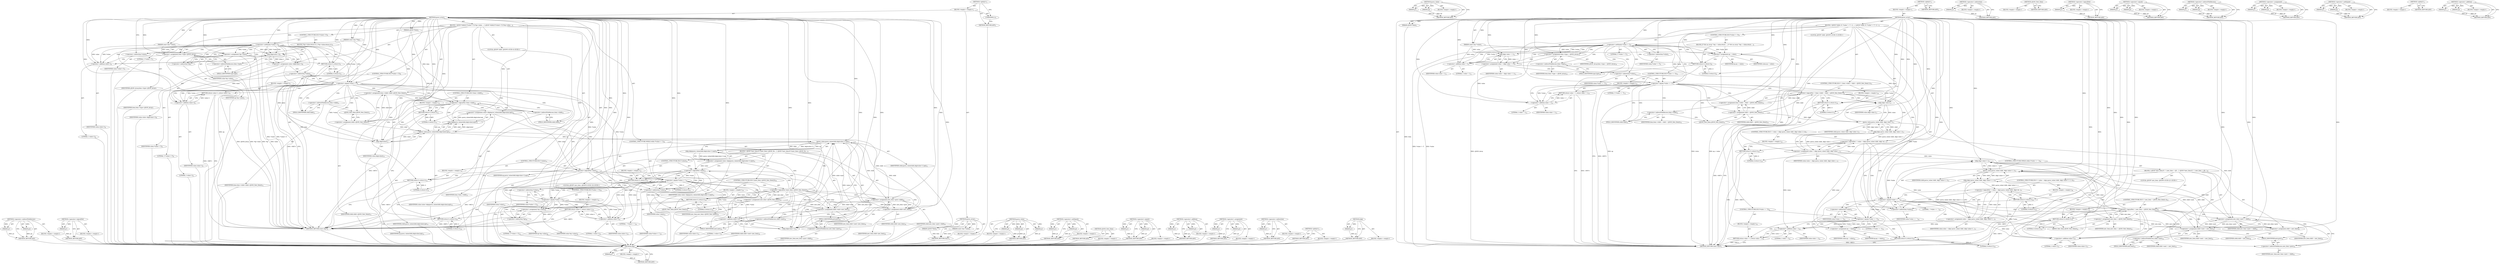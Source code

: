 digraph "skip" {
vulnerable_170 [label=<(METHOD,skip)>];
vulnerable_171 [label=<(PARAM,p1)>];
vulnerable_172 [label=<(BLOCK,&lt;empty&gt;,&lt;empty&gt;)>];
vulnerable_173 [label=<(METHOD_RETURN,ANY)>];
vulnerable_191 [label=<(METHOD,parse_value)>];
vulnerable_192 [label=<(PARAM,p1)>];
vulnerable_193 [label=<(PARAM,p2)>];
vulnerable_194 [label=<(BLOCK,&lt;empty&gt;,&lt;empty&gt;)>];
vulnerable_195 [label=<(METHOD_RETURN,ANY)>];
vulnerable_6 [label=<(METHOD,&lt;global&gt;)<SUB>1</SUB>>];
vulnerable_7 [label=<(BLOCK,&lt;empty&gt;,&lt;empty&gt;)<SUB>1</SUB>>];
vulnerable_8 [label=<(METHOD,parse_array)<SUB>1</SUB>>];
vulnerable_9 [label=<(PARAM,cJSON *item)<SUB>1</SUB>>];
vulnerable_10 [label=<(PARAM,const char *value)<SUB>1</SUB>>];
vulnerable_11 [label=<(BLOCK,{
 	cJSON *child;
 
	if ( *value != '[' ) {
		/...,{
 	cJSON *child;
 
	if ( *value != '[' ) {
		/...)<SUB>2</SUB>>];
vulnerable_12 [label="<(LOCAL,cJSON* child: cJSON*)<SUB>3</SUB>>"];
vulnerable_13 [label=<(CONTROL_STRUCTURE,IF,if (*value != '['))<SUB>5</SUB>>];
vulnerable_14 [label=<(&lt;operator&gt;.notEquals,*value != '[')<SUB>5</SUB>>];
vulnerable_15 [label=<(&lt;operator&gt;.indirection,*value)<SUB>5</SUB>>];
vulnerable_16 [label=<(IDENTIFIER,value,*value != '[')<SUB>5</SUB>>];
vulnerable_17 [label=<(LITERAL,'[',*value != '[')<SUB>5</SUB>>];
vulnerable_18 [label=<(BLOCK,{
		/* Not an array! */
		ep = value;
		return ...,{
		/* Not an array! */
		ep = value;
		return ...)<SUB>5</SUB>>];
vulnerable_19 [label=<(&lt;operator&gt;.assignment,ep = value)<SUB>7</SUB>>];
vulnerable_20 [label=<(IDENTIFIER,ep,ep = value)<SUB>7</SUB>>];
vulnerable_21 [label=<(IDENTIFIER,value,ep = value)<SUB>7</SUB>>];
vulnerable_22 [label=<(RETURN,return 0;,return 0;)<SUB>8</SUB>>];
vulnerable_23 [label=<(LITERAL,0,return 0;)<SUB>8</SUB>>];
vulnerable_24 [label=<(&lt;operator&gt;.assignment,item-&gt;type = cJSON_Array)<SUB>10</SUB>>];
vulnerable_25 [label=<(&lt;operator&gt;.indirectFieldAccess,item-&gt;type)<SUB>10</SUB>>];
vulnerable_26 [label=<(IDENTIFIER,item,item-&gt;type = cJSON_Array)<SUB>10</SUB>>];
vulnerable_27 [label=<(FIELD_IDENTIFIER,type,type)<SUB>10</SUB>>];
vulnerable_28 [label=<(IDENTIFIER,cJSON_Array,item-&gt;type = cJSON_Array)<SUB>10</SUB>>];
vulnerable_29 [label=<(&lt;operator&gt;.assignment,value = skip( value + 1 ))<SUB>11</SUB>>];
vulnerable_30 [label=<(IDENTIFIER,value,value = skip( value + 1 ))<SUB>11</SUB>>];
vulnerable_31 [label=<(skip,skip( value + 1 ))<SUB>11</SUB>>];
vulnerable_32 [label=<(&lt;operator&gt;.addition,value + 1)<SUB>11</SUB>>];
vulnerable_33 [label=<(IDENTIFIER,value,value + 1)<SUB>11</SUB>>];
vulnerable_34 [label=<(LITERAL,1,value + 1)<SUB>11</SUB>>];
vulnerable_35 [label=<(CONTROL_STRUCTURE,IF,if (*value == ']'))<SUB>12</SUB>>];
vulnerable_36 [label=<(&lt;operator&gt;.equals,*value == ']')<SUB>12</SUB>>];
vulnerable_37 [label=<(&lt;operator&gt;.indirection,*value)<SUB>12</SUB>>];
vulnerable_38 [label=<(IDENTIFIER,value,*value == ']')<SUB>12</SUB>>];
vulnerable_39 [label=<(LITERAL,']',*value == ']')<SUB>12</SUB>>];
vulnerable_40 [label=<(BLOCK,&lt;empty&gt;,&lt;empty&gt;)<SUB>13</SUB>>];
vulnerable_41 [label=<(RETURN,return value + 1;,return value + 1;)<SUB>13</SUB>>];
vulnerable_42 [label=<(&lt;operator&gt;.addition,value + 1)<SUB>13</SUB>>];
vulnerable_43 [label=<(IDENTIFIER,value,value + 1)<SUB>13</SUB>>];
vulnerable_44 [label=<(LITERAL,1,value + 1)<SUB>13</SUB>>];
vulnerable_45 [label=<(CONTROL_STRUCTURE,IF,if (! ( item-&gt;child = child = cJSON_New_Item() )))<SUB>15</SUB>>];
vulnerable_46 [label=<(&lt;operator&gt;.logicalNot,! ( item-&gt;child = child = cJSON_New_Item() ))<SUB>15</SUB>>];
vulnerable_47 [label=<(&lt;operator&gt;.assignment,item-&gt;child = child = cJSON_New_Item())<SUB>15</SUB>>];
vulnerable_48 [label=<(&lt;operator&gt;.indirectFieldAccess,item-&gt;child)<SUB>15</SUB>>];
vulnerable_49 [label=<(IDENTIFIER,item,item-&gt;child = child = cJSON_New_Item())<SUB>15</SUB>>];
vulnerable_50 [label=<(FIELD_IDENTIFIER,child,child)<SUB>15</SUB>>];
vulnerable_51 [label=<(&lt;operator&gt;.assignment,child = cJSON_New_Item())<SUB>15</SUB>>];
vulnerable_52 [label=<(IDENTIFIER,child,child = cJSON_New_Item())<SUB>15</SUB>>];
vulnerable_53 [label=<(cJSON_New_Item,cJSON_New_Item())<SUB>15</SUB>>];
vulnerable_54 [label=<(BLOCK,&lt;empty&gt;,&lt;empty&gt;)<SUB>16</SUB>>];
vulnerable_55 [label=<(RETURN,return 0;,return 0;)<SUB>16</SUB>>];
vulnerable_56 [label=<(LITERAL,0,return 0;)<SUB>16</SUB>>];
vulnerable_57 [label=<(CONTROL_STRUCTURE,IF,if (! ( value = skip( parse_value( child, skip( value ) ) ) )))<SUB>17</SUB>>];
vulnerable_58 [label=<(&lt;operator&gt;.logicalNot,! ( value = skip( parse_value( child, skip( val...)<SUB>17</SUB>>];
vulnerable_59 [label=<(&lt;operator&gt;.assignment,value = skip( parse_value( child, skip( value )...)<SUB>17</SUB>>];
vulnerable_60 [label=<(IDENTIFIER,value,value = skip( parse_value( child, skip( value )...)<SUB>17</SUB>>];
vulnerable_61 [label=<(skip,skip( parse_value( child, skip( value ) ) ))<SUB>17</SUB>>];
vulnerable_62 [label=<(parse_value,parse_value( child, skip( value ) ))<SUB>17</SUB>>];
vulnerable_63 [label=<(IDENTIFIER,child,parse_value( child, skip( value ) ))<SUB>17</SUB>>];
vulnerable_64 [label=<(skip,skip( value ))<SUB>17</SUB>>];
vulnerable_65 [label=<(IDENTIFIER,value,skip( value ))<SUB>17</SUB>>];
vulnerable_66 [label=<(BLOCK,&lt;empty&gt;,&lt;empty&gt;)<SUB>18</SUB>>];
vulnerable_67 [label=<(RETURN,return 0;,return 0;)<SUB>18</SUB>>];
vulnerable_68 [label=<(LITERAL,0,return 0;)<SUB>18</SUB>>];
vulnerable_69 [label=<(CONTROL_STRUCTURE,WHILE,while (*value == ','))<SUB>20</SUB>>];
vulnerable_70 [label=<(&lt;operator&gt;.equals,*value == ',')<SUB>20</SUB>>];
vulnerable_71 [label=<(&lt;operator&gt;.indirection,*value)<SUB>20</SUB>>];
vulnerable_72 [label=<(IDENTIFIER,value,*value == ',')<SUB>20</SUB>>];
vulnerable_73 [label=<(LITERAL,',',*value == ',')<SUB>20</SUB>>];
vulnerable_74 [label=<(BLOCK,{
 		cJSON *new_item;
		if ( ! ( new_item = cJS...,{
 		cJSON *new_item;
		if ( ! ( new_item = cJS...)<SUB>20</SUB>>];
vulnerable_75 [label="<(LOCAL,cJSON* new_item: cJSON*)<SUB>21</SUB>>"];
vulnerable_76 [label=<(CONTROL_STRUCTURE,IF,if (! ( new_item = cJSON_New_Item() )))<SUB>22</SUB>>];
vulnerable_77 [label=<(&lt;operator&gt;.logicalNot,! ( new_item = cJSON_New_Item() ))<SUB>22</SUB>>];
vulnerable_78 [label=<(&lt;operator&gt;.assignment,new_item = cJSON_New_Item())<SUB>22</SUB>>];
vulnerable_79 [label=<(IDENTIFIER,new_item,new_item = cJSON_New_Item())<SUB>22</SUB>>];
vulnerable_80 [label=<(cJSON_New_Item,cJSON_New_Item())<SUB>22</SUB>>];
vulnerable_81 [label=<(BLOCK,&lt;empty&gt;,&lt;empty&gt;)<SUB>23</SUB>>];
vulnerable_82 [label=<(RETURN,return 0;,return 0;)<SUB>23</SUB>>];
vulnerable_83 [label=<(LITERAL,0,return 0;)<SUB>23</SUB>>];
vulnerable_84 [label=<(&lt;operator&gt;.assignment,child-&gt;next = new_item)<SUB>24</SUB>>];
vulnerable_85 [label=<(&lt;operator&gt;.indirectFieldAccess,child-&gt;next)<SUB>24</SUB>>];
vulnerable_86 [label=<(IDENTIFIER,child,child-&gt;next = new_item)<SUB>24</SUB>>];
vulnerable_87 [label=<(FIELD_IDENTIFIER,next,next)<SUB>24</SUB>>];
vulnerable_88 [label=<(IDENTIFIER,new_item,child-&gt;next = new_item)<SUB>24</SUB>>];
vulnerable_89 [label=<(&lt;operator&gt;.assignment,new_item-&gt;prev = child)<SUB>25</SUB>>];
vulnerable_90 [label=<(&lt;operator&gt;.indirectFieldAccess,new_item-&gt;prev)<SUB>25</SUB>>];
vulnerable_91 [label=<(IDENTIFIER,new_item,new_item-&gt;prev = child)<SUB>25</SUB>>];
vulnerable_92 [label=<(FIELD_IDENTIFIER,prev,prev)<SUB>25</SUB>>];
vulnerable_93 [label=<(IDENTIFIER,child,new_item-&gt;prev = child)<SUB>25</SUB>>];
vulnerable_94 [label=<(&lt;operator&gt;.assignment,child = new_item)<SUB>26</SUB>>];
vulnerable_95 [label=<(IDENTIFIER,child,child = new_item)<SUB>26</SUB>>];
vulnerable_96 [label=<(IDENTIFIER,new_item,child = new_item)<SUB>26</SUB>>];
vulnerable_97 [label=<(CONTROL_STRUCTURE,IF,if (! ( value = skip( parse_value( child, skip( value+1 ) ) ) )))<SUB>27</SUB>>];
vulnerable_98 [label=<(&lt;operator&gt;.logicalNot,! ( value = skip( parse_value( child, skip( val...)<SUB>27</SUB>>];
vulnerable_99 [label=<(&lt;operator&gt;.assignment,value = skip( parse_value( child, skip( value+1...)<SUB>27</SUB>>];
vulnerable_100 [label=<(IDENTIFIER,value,value = skip( parse_value( child, skip( value+1...)<SUB>27</SUB>>];
vulnerable_101 [label=<(skip,skip( parse_value( child, skip( value+1 ) ) ))<SUB>27</SUB>>];
vulnerable_102 [label=<(parse_value,parse_value( child, skip( value+1 ) ))<SUB>27</SUB>>];
vulnerable_103 [label=<(IDENTIFIER,child,parse_value( child, skip( value+1 ) ))<SUB>27</SUB>>];
vulnerable_104 [label=<(skip,skip( value+1 ))<SUB>27</SUB>>];
vulnerable_105 [label=<(&lt;operator&gt;.addition,value+1)<SUB>27</SUB>>];
vulnerable_106 [label=<(IDENTIFIER,value,value+1)<SUB>27</SUB>>];
vulnerable_107 [label=<(LITERAL,1,value+1)<SUB>27</SUB>>];
vulnerable_108 [label=<(BLOCK,&lt;empty&gt;,&lt;empty&gt;)<SUB>28</SUB>>];
vulnerable_109 [label=<(RETURN,return 0;,return 0;)<SUB>28</SUB>>];
vulnerable_110 [label=<(LITERAL,0,return 0;)<SUB>28</SUB>>];
vulnerable_111 [label=<(CONTROL_STRUCTURE,IF,if (*value == ']'))<SUB>31</SUB>>];
vulnerable_112 [label=<(&lt;operator&gt;.equals,*value == ']')<SUB>31</SUB>>];
vulnerable_113 [label=<(&lt;operator&gt;.indirection,*value)<SUB>31</SUB>>];
vulnerable_114 [label=<(IDENTIFIER,value,*value == ']')<SUB>31</SUB>>];
vulnerable_115 [label=<(LITERAL,']',*value == ']')<SUB>31</SUB>>];
vulnerable_116 [label=<(BLOCK,&lt;empty&gt;,&lt;empty&gt;)<SUB>32</SUB>>];
vulnerable_117 [label=<(RETURN,return value + 1;,return value + 1;)<SUB>32</SUB>>];
vulnerable_118 [label=<(&lt;operator&gt;.addition,value + 1)<SUB>32</SUB>>];
vulnerable_119 [label=<(IDENTIFIER,value,value + 1)<SUB>32</SUB>>];
vulnerable_120 [label=<(LITERAL,1,value + 1)<SUB>32</SUB>>];
vulnerable_121 [label=<(&lt;operator&gt;.assignment,ep = value)<SUB>34</SUB>>];
vulnerable_122 [label=<(IDENTIFIER,ep,ep = value)<SUB>34</SUB>>];
vulnerable_123 [label=<(IDENTIFIER,value,ep = value)<SUB>34</SUB>>];
vulnerable_124 [label=<(RETURN,return 0;,return 0;)<SUB>35</SUB>>];
vulnerable_125 [label=<(LITERAL,0,return 0;)<SUB>35</SUB>>];
vulnerable_126 [label=<(METHOD_RETURN,const char*)<SUB>1</SUB>>];
vulnerable_128 [label=<(METHOD_RETURN,ANY)<SUB>1</SUB>>];
vulnerable_156 [label=<(METHOD,&lt;operator&gt;.indirection)>];
vulnerable_157 [label=<(PARAM,p1)>];
vulnerable_158 [label=<(BLOCK,&lt;empty&gt;,&lt;empty&gt;)>];
vulnerable_159 [label=<(METHOD_RETURN,ANY)>];
vulnerable_188 [label=<(METHOD,cJSON_New_Item)>];
vulnerable_189 [label=<(BLOCK,&lt;empty&gt;,&lt;empty&gt;)>];
vulnerable_190 [label=<(METHOD_RETURN,ANY)>];
vulnerable_184 [label=<(METHOD,&lt;operator&gt;.logicalNot)>];
vulnerable_185 [label=<(PARAM,p1)>];
vulnerable_186 [label=<(BLOCK,&lt;empty&gt;,&lt;empty&gt;)>];
vulnerable_187 [label=<(METHOD_RETURN,ANY)>];
vulnerable_179 [label=<(METHOD,&lt;operator&gt;.equals)>];
vulnerable_180 [label=<(PARAM,p1)>];
vulnerable_181 [label=<(PARAM,p2)>];
vulnerable_182 [label=<(BLOCK,&lt;empty&gt;,&lt;empty&gt;)>];
vulnerable_183 [label=<(METHOD_RETURN,ANY)>];
vulnerable_165 [label=<(METHOD,&lt;operator&gt;.indirectFieldAccess)>];
vulnerable_166 [label=<(PARAM,p1)>];
vulnerable_167 [label=<(PARAM,p2)>];
vulnerable_168 [label=<(BLOCK,&lt;empty&gt;,&lt;empty&gt;)>];
vulnerable_169 [label=<(METHOD_RETURN,ANY)>];
vulnerable_160 [label=<(METHOD,&lt;operator&gt;.assignment)>];
vulnerable_161 [label=<(PARAM,p1)>];
vulnerable_162 [label=<(PARAM,p2)>];
vulnerable_163 [label=<(BLOCK,&lt;empty&gt;,&lt;empty&gt;)>];
vulnerable_164 [label=<(METHOD_RETURN,ANY)>];
vulnerable_151 [label=<(METHOD,&lt;operator&gt;.notEquals)>];
vulnerable_152 [label=<(PARAM,p1)>];
vulnerable_153 [label=<(PARAM,p2)>];
vulnerable_154 [label=<(BLOCK,&lt;empty&gt;,&lt;empty&gt;)>];
vulnerable_155 [label=<(METHOD_RETURN,ANY)>];
vulnerable_145 [label=<(METHOD,&lt;global&gt;)<SUB>1</SUB>>];
vulnerable_146 [label=<(BLOCK,&lt;empty&gt;,&lt;empty&gt;)>];
vulnerable_147 [label=<(METHOD_RETURN,ANY)>];
vulnerable_174 [label=<(METHOD,&lt;operator&gt;.addition)>];
vulnerable_175 [label=<(PARAM,p1)>];
vulnerable_176 [label=<(PARAM,p2)>];
vulnerable_177 [label=<(BLOCK,&lt;empty&gt;,&lt;empty&gt;)>];
vulnerable_178 [label=<(METHOD_RETURN,ANY)>];
fixed_184 [label=<(METHOD,&lt;operator&gt;.indirectFieldAccess)>];
fixed_185 [label=<(PARAM,p1)>];
fixed_186 [label=<(PARAM,p2)>];
fixed_187 [label=<(BLOCK,&lt;empty&gt;,&lt;empty&gt;)>];
fixed_188 [label=<(METHOD_RETURN,ANY)>];
fixed_206 [label=<(METHOD,&lt;operator&gt;.logicalNot)>];
fixed_207 [label=<(PARAM,p1)>];
fixed_208 [label=<(BLOCK,&lt;empty&gt;,&lt;empty&gt;)>];
fixed_209 [label=<(METHOD_RETURN,ANY)>];
fixed_6 [label=<(METHOD,&lt;global&gt;)<SUB>1</SUB>>];
fixed_7 [label=<(BLOCK,&lt;empty&gt;,&lt;empty&gt;)<SUB>1</SUB>>];
fixed_8 [label=<(METHOD,parse_array)<SUB>1</SUB>>];
fixed_9 [label=<(PARAM,cJSON *item)<SUB>1</SUB>>];
fixed_10 [label=<(PARAM,const char *value)<SUB>1</SUB>>];
fixed_11 [label=<(BLOCK,&lt;empty&gt;,&lt;empty&gt;)>];
fixed_12 [label=<(METHOD_RETURN,char*)<SUB>1</SUB>>];
fixed_14 [label=<(UNKNOWN,),))<SUB>1</SUB>>];
fixed_15 [label=<(METHOD,parse_array)<SUB>2</SUB>>];
fixed_16 [label=<(PARAM,cJSON *item)<SUB>2</SUB>>];
fixed_17 [label=<(PARAM,const char *value)<SUB>2</SUB>>];
fixed_18 [label=<(PARAM,const char **ep)<SUB>2</SUB>>];
fixed_19 [label=<(BLOCK,{
 	cJSON *child;
	if (*value!='[')	{*ep=value;...,{
 	cJSON *child;
	if (*value!='[')	{*ep=value;...)<SUB>3</SUB>>];
fixed_20 [label="<(LOCAL,cJSON* child: cJSON*)<SUB>4</SUB>>"];
fixed_21 [label=<(CONTROL_STRUCTURE,IF,if (*value!='['))<SUB>5</SUB>>];
fixed_22 [label=<(&lt;operator&gt;.notEquals,*value!='[')<SUB>5</SUB>>];
fixed_23 [label=<(&lt;operator&gt;.indirection,*value)<SUB>5</SUB>>];
fixed_24 [label=<(IDENTIFIER,value,*value!='[')<SUB>5</SUB>>];
fixed_25 [label=<(LITERAL,'[',*value!='[')<SUB>5</SUB>>];
fixed_26 [label=<(BLOCK,{*ep=value;return 0;},{*ep=value;return 0;})<SUB>5</SUB>>];
fixed_27 [label=<(&lt;operator&gt;.assignment,*ep=value)<SUB>5</SUB>>];
fixed_28 [label=<(&lt;operator&gt;.indirection,*ep)<SUB>5</SUB>>];
fixed_29 [label=<(IDENTIFIER,ep,*ep=value)<SUB>5</SUB>>];
fixed_30 [label=<(IDENTIFIER,value,*ep=value)<SUB>5</SUB>>];
fixed_31 [label=<(RETURN,return 0;,return 0;)<SUB>5</SUB>>];
fixed_32 [label=<(LITERAL,0,return 0;)<SUB>5</SUB>>];
fixed_33 [label=<(&lt;operator&gt;.assignment,item-&gt;type=cJSON_Array)<SUB>7</SUB>>];
fixed_34 [label=<(&lt;operator&gt;.indirectFieldAccess,item-&gt;type)<SUB>7</SUB>>];
fixed_35 [label=<(IDENTIFIER,item,item-&gt;type=cJSON_Array)<SUB>7</SUB>>];
fixed_36 [label=<(FIELD_IDENTIFIER,type,type)<SUB>7</SUB>>];
fixed_37 [label=<(IDENTIFIER,cJSON_Array,item-&gt;type=cJSON_Array)<SUB>7</SUB>>];
fixed_38 [label=<(&lt;operator&gt;.assignment,value=skip(value+1))<SUB>8</SUB>>];
fixed_39 [label=<(IDENTIFIER,value,value=skip(value+1))<SUB>8</SUB>>];
fixed_40 [label=<(skip,skip(value+1))<SUB>8</SUB>>];
fixed_41 [label=<(&lt;operator&gt;.addition,value+1)<SUB>8</SUB>>];
fixed_42 [label=<(IDENTIFIER,value,value+1)<SUB>8</SUB>>];
fixed_43 [label=<(LITERAL,1,value+1)<SUB>8</SUB>>];
fixed_44 [label=<(CONTROL_STRUCTURE,IF,if (*value==']'))<SUB>9</SUB>>];
fixed_45 [label=<(&lt;operator&gt;.equals,*value==']')<SUB>9</SUB>>];
fixed_46 [label=<(&lt;operator&gt;.indirection,*value)<SUB>9</SUB>>];
fixed_47 [label=<(IDENTIFIER,value,*value==']')<SUB>9</SUB>>];
fixed_48 [label=<(LITERAL,']',*value==']')<SUB>9</SUB>>];
fixed_49 [label=<(BLOCK,&lt;empty&gt;,&lt;empty&gt;)<SUB>9</SUB>>];
fixed_50 [label=<(RETURN,return value+1;,return value+1;)<SUB>9</SUB>>];
fixed_51 [label=<(&lt;operator&gt;.addition,value+1)<SUB>9</SUB>>];
fixed_52 [label=<(IDENTIFIER,value,value+1)<SUB>9</SUB>>];
fixed_53 [label=<(LITERAL,1,value+1)<SUB>9</SUB>>];
fixed_54 [label=<(&lt;operator&gt;.assignment,item-&gt;child=child=cJSON_New_Item())<SUB>11</SUB>>];
fixed_55 [label=<(&lt;operator&gt;.indirectFieldAccess,item-&gt;child)<SUB>11</SUB>>];
fixed_56 [label=<(IDENTIFIER,item,item-&gt;child=child=cJSON_New_Item())<SUB>11</SUB>>];
fixed_57 [label=<(FIELD_IDENTIFIER,child,child)<SUB>11</SUB>>];
fixed_58 [label=<(&lt;operator&gt;.assignment,child=cJSON_New_Item())<SUB>11</SUB>>];
fixed_59 [label=<(IDENTIFIER,child,child=cJSON_New_Item())<SUB>11</SUB>>];
fixed_60 [label=<(cJSON_New_Item,cJSON_New_Item())<SUB>11</SUB>>];
fixed_61 [label=<(CONTROL_STRUCTURE,IF,if (!item-&gt;child))<SUB>12</SUB>>];
fixed_62 [label=<(&lt;operator&gt;.logicalNot,!item-&gt;child)<SUB>12</SUB>>];
fixed_63 [label=<(&lt;operator&gt;.indirectFieldAccess,item-&gt;child)<SUB>12</SUB>>];
fixed_64 [label=<(IDENTIFIER,item,!item-&gt;child)<SUB>12</SUB>>];
fixed_65 [label=<(FIELD_IDENTIFIER,child,child)<SUB>12</SUB>>];
fixed_66 [label=<(BLOCK,&lt;empty&gt;,&lt;empty&gt;)<SUB>12</SUB>>];
fixed_67 [label=<(RETURN,return 0;,return 0;)<SUB>12</SUB>>];
fixed_68 [label=<(LITERAL,0,return 0;)<SUB>12</SUB>>];
fixed_69 [label=<(&lt;operator&gt;.assignment,value=skip(parse_value(child,skip(value),ep)))<SUB>13</SUB>>];
fixed_70 [label=<(IDENTIFIER,value,value=skip(parse_value(child,skip(value),ep)))<SUB>13</SUB>>];
fixed_71 [label=<(skip,skip(parse_value(child,skip(value),ep)))<SUB>13</SUB>>];
fixed_72 [label=<(parse_value,parse_value(child,skip(value),ep))<SUB>13</SUB>>];
fixed_73 [label=<(IDENTIFIER,child,parse_value(child,skip(value),ep))<SUB>13</SUB>>];
fixed_74 [label=<(skip,skip(value))<SUB>13</SUB>>];
fixed_75 [label=<(IDENTIFIER,value,skip(value))<SUB>13</SUB>>];
fixed_76 [label=<(IDENTIFIER,ep,parse_value(child,skip(value),ep))<SUB>13</SUB>>];
fixed_77 [label=<(CONTROL_STRUCTURE,IF,if (!value))<SUB>14</SUB>>];
fixed_78 [label=<(&lt;operator&gt;.logicalNot,!value)<SUB>14</SUB>>];
fixed_79 [label=<(IDENTIFIER,value,!value)<SUB>14</SUB>>];
fixed_80 [label=<(BLOCK,&lt;empty&gt;,&lt;empty&gt;)<SUB>14</SUB>>];
fixed_81 [label=<(RETURN,return 0;,return 0;)<SUB>14</SUB>>];
fixed_82 [label=<(LITERAL,0,return 0;)<SUB>14</SUB>>];
fixed_83 [label=<(CONTROL_STRUCTURE,WHILE,while (*value==','))<SUB>16</SUB>>];
fixed_84 [label=<(&lt;operator&gt;.equals,*value==',')<SUB>16</SUB>>];
fixed_85 [label=<(&lt;operator&gt;.indirection,*value)<SUB>16</SUB>>];
fixed_86 [label=<(IDENTIFIER,value,*value==',')<SUB>16</SUB>>];
fixed_87 [label=<(LITERAL,',',*value==',')<SUB>16</SUB>>];
fixed_88 [label=<(BLOCK,{
 		cJSON *new_item;
		if (!(new_item=cJSON_Ne...,{
 		cJSON *new_item;
		if (!(new_item=cJSON_Ne...)<SUB>17</SUB>>];
fixed_89 [label="<(LOCAL,cJSON* new_item: cJSON*)<SUB>18</SUB>>"];
fixed_90 [label=<(CONTROL_STRUCTURE,IF,if (!(new_item=cJSON_New_Item())))<SUB>19</SUB>>];
fixed_91 [label=<(&lt;operator&gt;.logicalNot,!(new_item=cJSON_New_Item()))<SUB>19</SUB>>];
fixed_92 [label=<(&lt;operator&gt;.assignment,new_item=cJSON_New_Item())<SUB>19</SUB>>];
fixed_93 [label=<(IDENTIFIER,new_item,new_item=cJSON_New_Item())<SUB>19</SUB>>];
fixed_94 [label=<(cJSON_New_Item,cJSON_New_Item())<SUB>19</SUB>>];
fixed_95 [label=<(BLOCK,&lt;empty&gt;,&lt;empty&gt;)<SUB>19</SUB>>];
fixed_96 [label=<(RETURN,return 0;,return 0;)<SUB>19</SUB>>];
fixed_97 [label=<(LITERAL,0,return 0;)<SUB>19</SUB>>];
fixed_98 [label=<(&lt;operator&gt;.assignment,child-&gt;next=new_item)<SUB>20</SUB>>];
fixed_99 [label=<(&lt;operator&gt;.indirectFieldAccess,child-&gt;next)<SUB>20</SUB>>];
fixed_100 [label=<(IDENTIFIER,child,child-&gt;next=new_item)<SUB>20</SUB>>];
fixed_101 [label=<(FIELD_IDENTIFIER,next,next)<SUB>20</SUB>>];
fixed_102 [label=<(IDENTIFIER,new_item,child-&gt;next=new_item)<SUB>20</SUB>>];
fixed_103 [label=<(&lt;operator&gt;.assignment,new_item-&gt;prev=child)<SUB>20</SUB>>];
fixed_104 [label=<(&lt;operator&gt;.indirectFieldAccess,new_item-&gt;prev)<SUB>20</SUB>>];
fixed_105 [label=<(IDENTIFIER,new_item,new_item-&gt;prev=child)<SUB>20</SUB>>];
fixed_106 [label=<(FIELD_IDENTIFIER,prev,prev)<SUB>20</SUB>>];
fixed_107 [label=<(IDENTIFIER,child,new_item-&gt;prev=child)<SUB>20</SUB>>];
fixed_108 [label=<(&lt;operator&gt;.assignment,child=new_item)<SUB>20</SUB>>];
fixed_109 [label=<(IDENTIFIER,child,child=new_item)<SUB>20</SUB>>];
fixed_110 [label=<(IDENTIFIER,new_item,child=new_item)<SUB>20</SUB>>];
fixed_111 [label=<(&lt;operator&gt;.assignment,value=skip(parse_value(child,skip(value+1),ep)))<SUB>21</SUB>>];
fixed_112 [label=<(IDENTIFIER,value,value=skip(parse_value(child,skip(value+1),ep)))<SUB>21</SUB>>];
fixed_113 [label=<(skip,skip(parse_value(child,skip(value+1),ep)))<SUB>21</SUB>>];
fixed_114 [label=<(parse_value,parse_value(child,skip(value+1),ep))<SUB>21</SUB>>];
fixed_115 [label=<(IDENTIFIER,child,parse_value(child,skip(value+1),ep))<SUB>21</SUB>>];
fixed_116 [label=<(skip,skip(value+1))<SUB>21</SUB>>];
fixed_117 [label=<(&lt;operator&gt;.addition,value+1)<SUB>21</SUB>>];
fixed_118 [label=<(IDENTIFIER,value,value+1)<SUB>21</SUB>>];
fixed_119 [label=<(LITERAL,1,value+1)<SUB>21</SUB>>];
fixed_120 [label=<(IDENTIFIER,ep,parse_value(child,skip(value+1),ep))<SUB>21</SUB>>];
fixed_121 [label=<(CONTROL_STRUCTURE,IF,if (!value))<SUB>22</SUB>>];
fixed_122 [label=<(&lt;operator&gt;.logicalNot,!value)<SUB>22</SUB>>];
fixed_123 [label=<(IDENTIFIER,value,!value)<SUB>22</SUB>>];
fixed_124 [label=<(BLOCK,&lt;empty&gt;,&lt;empty&gt;)<SUB>22</SUB>>];
fixed_125 [label=<(RETURN,return 0;,return 0;)<SUB>22</SUB>>];
fixed_126 [label=<(LITERAL,0,return 0;)<SUB>22</SUB>>];
fixed_127 [label=<(CONTROL_STRUCTURE,IF,if (*value==']'))<SUB>25</SUB>>];
fixed_128 [label=<(&lt;operator&gt;.equals,*value==']')<SUB>25</SUB>>];
fixed_129 [label=<(&lt;operator&gt;.indirection,*value)<SUB>25</SUB>>];
fixed_130 [label=<(IDENTIFIER,value,*value==']')<SUB>25</SUB>>];
fixed_131 [label=<(LITERAL,']',*value==']')<SUB>25</SUB>>];
fixed_132 [label=<(BLOCK,&lt;empty&gt;,&lt;empty&gt;)<SUB>25</SUB>>];
fixed_133 [label=<(RETURN,return value+1;,return value+1;)<SUB>25</SUB>>];
fixed_134 [label=<(&lt;operator&gt;.addition,value+1)<SUB>25</SUB>>];
fixed_135 [label=<(IDENTIFIER,value,value+1)<SUB>25</SUB>>];
fixed_136 [label=<(LITERAL,1,value+1)<SUB>25</SUB>>];
fixed_137 [label=<(&lt;operator&gt;.assignment,*ep=value)<SUB>26</SUB>>];
fixed_138 [label=<(&lt;operator&gt;.indirection,*ep)<SUB>26</SUB>>];
fixed_139 [label=<(IDENTIFIER,ep,*ep=value)<SUB>26</SUB>>];
fixed_140 [label=<(IDENTIFIER,value,*ep=value)<SUB>26</SUB>>];
fixed_141 [label=<(RETURN,return 0;,return 0;)<SUB>26</SUB>>];
fixed_142 [label=<(LITERAL,0,return 0;)<SUB>26</SUB>>];
fixed_143 [label=<(METHOD_RETURN,const char*)<SUB>2</SUB>>];
fixed_145 [label=<(METHOD_RETURN,ANY)<SUB>1</SUB>>];
fixed_210 [label=<(METHOD,parse_value)>];
fixed_211 [label=<(PARAM,p1)>];
fixed_212 [label=<(PARAM,p2)>];
fixed_213 [label=<(PARAM,p3)>];
fixed_214 [label=<(BLOCK,&lt;empty&gt;,&lt;empty&gt;)>];
fixed_215 [label=<(METHOD_RETURN,ANY)>];
fixed_170 [label=<(METHOD,&lt;operator&gt;.notEquals)>];
fixed_171 [label=<(PARAM,p1)>];
fixed_172 [label=<(PARAM,p2)>];
fixed_173 [label=<(BLOCK,&lt;empty&gt;,&lt;empty&gt;)>];
fixed_174 [label=<(METHOD_RETURN,ANY)>];
fixed_203 [label=<(METHOD,cJSON_New_Item)>];
fixed_204 [label=<(BLOCK,&lt;empty&gt;,&lt;empty&gt;)>];
fixed_205 [label=<(METHOD_RETURN,ANY)>];
fixed_198 [label=<(METHOD,&lt;operator&gt;.equals)>];
fixed_199 [label=<(PARAM,p1)>];
fixed_200 [label=<(PARAM,p2)>];
fixed_201 [label=<(BLOCK,&lt;empty&gt;,&lt;empty&gt;)>];
fixed_202 [label=<(METHOD_RETURN,ANY)>];
fixed_193 [label=<(METHOD,&lt;operator&gt;.addition)>];
fixed_194 [label=<(PARAM,p1)>];
fixed_195 [label=<(PARAM,p2)>];
fixed_196 [label=<(BLOCK,&lt;empty&gt;,&lt;empty&gt;)>];
fixed_197 [label=<(METHOD_RETURN,ANY)>];
fixed_179 [label=<(METHOD,&lt;operator&gt;.assignment)>];
fixed_180 [label=<(PARAM,p1)>];
fixed_181 [label=<(PARAM,p2)>];
fixed_182 [label=<(BLOCK,&lt;empty&gt;,&lt;empty&gt;)>];
fixed_183 [label=<(METHOD_RETURN,ANY)>];
fixed_175 [label=<(METHOD,&lt;operator&gt;.indirection)>];
fixed_176 [label=<(PARAM,p1)>];
fixed_177 [label=<(BLOCK,&lt;empty&gt;,&lt;empty&gt;)>];
fixed_178 [label=<(METHOD_RETURN,ANY)>];
fixed_164 [label=<(METHOD,&lt;global&gt;)<SUB>1</SUB>>];
fixed_165 [label=<(BLOCK,&lt;empty&gt;,&lt;empty&gt;)>];
fixed_166 [label=<(METHOD_RETURN,ANY)>];
fixed_189 [label=<(METHOD,skip)>];
fixed_190 [label=<(PARAM,p1)>];
fixed_191 [label=<(BLOCK,&lt;empty&gt;,&lt;empty&gt;)>];
fixed_192 [label=<(METHOD_RETURN,ANY)>];
vulnerable_170 -> vulnerable_171  [key=0, label="AST: "];
vulnerable_170 -> vulnerable_171  [key=1, label="DDG: "];
vulnerable_170 -> vulnerable_172  [key=0, label="AST: "];
vulnerable_170 -> vulnerable_173  [key=0, label="AST: "];
vulnerable_170 -> vulnerable_173  [key=1, label="CFG: "];
vulnerable_171 -> vulnerable_173  [key=0, label="DDG: p1"];
vulnerable_191 -> vulnerable_192  [key=0, label="AST: "];
vulnerable_191 -> vulnerable_192  [key=1, label="DDG: "];
vulnerable_191 -> vulnerable_194  [key=0, label="AST: "];
vulnerable_191 -> vulnerable_193  [key=0, label="AST: "];
vulnerable_191 -> vulnerable_193  [key=1, label="DDG: "];
vulnerable_191 -> vulnerable_195  [key=0, label="AST: "];
vulnerable_191 -> vulnerable_195  [key=1, label="CFG: "];
vulnerable_192 -> vulnerable_195  [key=0, label="DDG: p1"];
vulnerable_193 -> vulnerable_195  [key=0, label="DDG: p2"];
vulnerable_6 -> vulnerable_7  [key=0, label="AST: "];
vulnerable_6 -> vulnerable_128  [key=0, label="AST: "];
vulnerable_6 -> vulnerable_128  [key=1, label="CFG: "];
vulnerable_7 -> vulnerable_8  [key=0, label="AST: "];
vulnerable_8 -> vulnerable_9  [key=0, label="AST: "];
vulnerable_8 -> vulnerable_9  [key=1, label="DDG: "];
vulnerable_8 -> vulnerable_10  [key=0, label="AST: "];
vulnerable_8 -> vulnerable_10  [key=1, label="DDG: "];
vulnerable_8 -> vulnerable_11  [key=0, label="AST: "];
vulnerable_8 -> vulnerable_126  [key=0, label="AST: "];
vulnerable_8 -> vulnerable_15  [key=0, label="CFG: "];
vulnerable_8 -> vulnerable_24  [key=0, label="DDG: "];
vulnerable_8 -> vulnerable_121  [key=0, label="DDG: "];
vulnerable_8 -> vulnerable_124  [key=0, label="DDG: "];
vulnerable_8 -> vulnerable_125  [key=0, label="DDG: "];
vulnerable_8 -> vulnerable_14  [key=0, label="DDG: "];
vulnerable_8 -> vulnerable_19  [key=0, label="DDG: "];
vulnerable_8 -> vulnerable_22  [key=0, label="DDG: "];
vulnerable_8 -> vulnerable_31  [key=0, label="DDG: "];
vulnerable_8 -> vulnerable_36  [key=0, label="DDG: "];
vulnerable_8 -> vulnerable_46  [key=0, label="DDG: "];
vulnerable_8 -> vulnerable_55  [key=0, label="DDG: "];
vulnerable_8 -> vulnerable_67  [key=0, label="DDG: "];
vulnerable_8 -> vulnerable_70  [key=0, label="DDG: "];
vulnerable_8 -> vulnerable_84  [key=0, label="DDG: "];
vulnerable_8 -> vulnerable_89  [key=0, label="DDG: "];
vulnerable_8 -> vulnerable_94  [key=0, label="DDG: "];
vulnerable_8 -> vulnerable_112  [key=0, label="DDG: "];
vulnerable_8 -> vulnerable_23  [key=0, label="DDG: "];
vulnerable_8 -> vulnerable_32  [key=0, label="DDG: "];
vulnerable_8 -> vulnerable_42  [key=0, label="DDG: "];
vulnerable_8 -> vulnerable_47  [key=0, label="DDG: "];
vulnerable_8 -> vulnerable_56  [key=0, label="DDG: "];
vulnerable_8 -> vulnerable_68  [key=0, label="DDG: "];
vulnerable_8 -> vulnerable_118  [key=0, label="DDG: "];
vulnerable_8 -> vulnerable_51  [key=0, label="DDG: "];
vulnerable_8 -> vulnerable_77  [key=0, label="DDG: "];
vulnerable_8 -> vulnerable_82  [key=0, label="DDG: "];
vulnerable_8 -> vulnerable_109  [key=0, label="DDG: "];
vulnerable_8 -> vulnerable_62  [key=0, label="DDG: "];
vulnerable_8 -> vulnerable_78  [key=0, label="DDG: "];
vulnerable_8 -> vulnerable_83  [key=0, label="DDG: "];
vulnerable_8 -> vulnerable_110  [key=0, label="DDG: "];
vulnerable_8 -> vulnerable_64  [key=0, label="DDG: "];
vulnerable_8 -> vulnerable_102  [key=0, label="DDG: "];
vulnerable_8 -> vulnerable_104  [key=0, label="DDG: "];
vulnerable_8 -> vulnerable_105  [key=0, label="DDG: "];
vulnerable_9 -> vulnerable_126  [key=0, label="DDG: item"];
vulnerable_10 -> vulnerable_19  [key=0, label="DDG: value"];
vulnerable_10 -> vulnerable_31  [key=0, label="DDG: value"];
vulnerable_10 -> vulnerable_32  [key=0, label="DDG: value"];
vulnerable_11 -> vulnerable_12  [key=0, label="AST: "];
vulnerable_11 -> vulnerable_13  [key=0, label="AST: "];
vulnerable_11 -> vulnerable_24  [key=0, label="AST: "];
vulnerable_11 -> vulnerable_29  [key=0, label="AST: "];
vulnerable_11 -> vulnerable_35  [key=0, label="AST: "];
vulnerable_11 -> vulnerable_45  [key=0, label="AST: "];
vulnerable_11 -> vulnerable_57  [key=0, label="AST: "];
vulnerable_11 -> vulnerable_69  [key=0, label="AST: "];
vulnerable_11 -> vulnerable_111  [key=0, label="AST: "];
vulnerable_11 -> vulnerable_121  [key=0, label="AST: "];
vulnerable_11 -> vulnerable_124  [key=0, label="AST: "];
vulnerable_13 -> vulnerable_14  [key=0, label="AST: "];
vulnerable_13 -> vulnerable_18  [key=0, label="AST: "];
vulnerable_14 -> vulnerable_15  [key=0, label="AST: "];
vulnerable_14 -> vulnerable_17  [key=0, label="AST: "];
vulnerable_14 -> vulnerable_19  [key=0, label="CFG: "];
vulnerable_14 -> vulnerable_19  [key=1, label="DDG: *value"];
vulnerable_14 -> vulnerable_19  [key=2, label="CDG: "];
vulnerable_14 -> vulnerable_27  [key=0, label="CFG: "];
vulnerable_14 -> vulnerable_27  [key=1, label="CDG: "];
vulnerable_14 -> vulnerable_126  [key=0, label="DDG: *value"];
vulnerable_14 -> vulnerable_126  [key=1, label="DDG: *value != '['"];
vulnerable_14 -> vulnerable_31  [key=0, label="DDG: *value"];
vulnerable_14 -> vulnerable_31  [key=1, label="CDG: "];
vulnerable_14 -> vulnerable_36  [key=0, label="DDG: *value"];
vulnerable_14 -> vulnerable_36  [key=1, label="CDG: "];
vulnerable_14 -> vulnerable_32  [key=0, label="DDG: *value"];
vulnerable_14 -> vulnerable_32  [key=1, label="CDG: "];
vulnerable_14 -> vulnerable_37  [key=0, label="CDG: "];
vulnerable_14 -> vulnerable_25  [key=0, label="CDG: "];
vulnerable_14 -> vulnerable_22  [key=0, label="CDG: "];
vulnerable_14 -> vulnerable_29  [key=0, label="CDG: "];
vulnerable_14 -> vulnerable_24  [key=0, label="CDG: "];
vulnerable_15 -> vulnerable_16  [key=0, label="AST: "];
vulnerable_15 -> vulnerable_14  [key=0, label="CFG: "];
vulnerable_18 -> vulnerable_19  [key=0, label="AST: "];
vulnerable_18 -> vulnerable_22  [key=0, label="AST: "];
vulnerable_19 -> vulnerable_20  [key=0, label="AST: "];
vulnerable_19 -> vulnerable_21  [key=0, label="AST: "];
vulnerable_19 -> vulnerable_22  [key=0, label="CFG: "];
vulnerable_19 -> vulnerable_126  [key=0, label="DDG: ep"];
vulnerable_19 -> vulnerable_126  [key=1, label="DDG: value"];
vulnerable_19 -> vulnerable_126  [key=2, label="DDG: ep = value"];
vulnerable_22 -> vulnerable_23  [key=0, label="AST: "];
vulnerable_22 -> vulnerable_126  [key=0, label="CFG: "];
vulnerable_22 -> vulnerable_126  [key=1, label="DDG: &lt;RET&gt;"];
vulnerable_23 -> vulnerable_22  [key=0, label="DDG: 0"];
vulnerable_24 -> vulnerable_25  [key=0, label="AST: "];
vulnerable_24 -> vulnerable_28  [key=0, label="AST: "];
vulnerable_24 -> vulnerable_32  [key=0, label="CFG: "];
vulnerable_24 -> vulnerable_126  [key=0, label="DDG: cJSON_Array"];
vulnerable_25 -> vulnerable_26  [key=0, label="AST: "];
vulnerable_25 -> vulnerable_27  [key=0, label="AST: "];
vulnerable_25 -> vulnerable_24  [key=0, label="CFG: "];
vulnerable_27 -> vulnerable_25  [key=0, label="CFG: "];
vulnerable_29 -> vulnerable_30  [key=0, label="AST: "];
vulnerable_29 -> vulnerable_31  [key=0, label="AST: "];
vulnerable_29 -> vulnerable_37  [key=0, label="CFG: "];
vulnerable_29 -> vulnerable_42  [key=0, label="DDG: value"];
vulnerable_29 -> vulnerable_64  [key=0, label="DDG: value"];
vulnerable_31 -> vulnerable_32  [key=0, label="AST: "];
vulnerable_31 -> vulnerable_29  [key=0, label="CFG: "];
vulnerable_31 -> vulnerable_29  [key=1, label="DDG: value + 1"];
vulnerable_32 -> vulnerable_33  [key=0, label="AST: "];
vulnerable_32 -> vulnerable_34  [key=0, label="AST: "];
vulnerable_32 -> vulnerable_31  [key=0, label="CFG: "];
vulnerable_35 -> vulnerable_36  [key=0, label="AST: "];
vulnerable_35 -> vulnerable_40  [key=0, label="AST: "];
vulnerable_36 -> vulnerable_37  [key=0, label="AST: "];
vulnerable_36 -> vulnerable_39  [key=0, label="AST: "];
vulnerable_36 -> vulnerable_42  [key=0, label="CFG: "];
vulnerable_36 -> vulnerable_42  [key=1, label="DDG: *value"];
vulnerable_36 -> vulnerable_42  [key=2, label="CDG: "];
vulnerable_36 -> vulnerable_50  [key=0, label="CFG: "];
vulnerable_36 -> vulnerable_50  [key=1, label="CDG: "];
vulnerable_36 -> vulnerable_70  [key=0, label="DDG: *value"];
vulnerable_36 -> vulnerable_64  [key=0, label="DDG: *value"];
vulnerable_36 -> vulnerable_47  [key=0, label="CDG: "];
vulnerable_36 -> vulnerable_48  [key=0, label="CDG: "];
vulnerable_36 -> vulnerable_51  [key=0, label="CDG: "];
vulnerable_36 -> vulnerable_46  [key=0, label="CDG: "];
vulnerable_36 -> vulnerable_53  [key=0, label="CDG: "];
vulnerable_36 -> vulnerable_41  [key=0, label="CDG: "];
vulnerable_37 -> vulnerable_38  [key=0, label="AST: "];
vulnerable_37 -> vulnerable_36  [key=0, label="CFG: "];
vulnerable_40 -> vulnerable_41  [key=0, label="AST: "];
vulnerable_41 -> vulnerable_42  [key=0, label="AST: "];
vulnerable_41 -> vulnerable_126  [key=0, label="CFG: "];
vulnerable_41 -> vulnerable_126  [key=1, label="DDG: &lt;RET&gt;"];
vulnerable_42 -> vulnerable_43  [key=0, label="AST: "];
vulnerable_42 -> vulnerable_44  [key=0, label="AST: "];
vulnerable_42 -> vulnerable_41  [key=0, label="CFG: "];
vulnerable_42 -> vulnerable_41  [key=1, label="DDG: value + 1"];
vulnerable_45 -> vulnerable_46  [key=0, label="AST: "];
vulnerable_45 -> vulnerable_54  [key=0, label="AST: "];
vulnerable_46 -> vulnerable_47  [key=0, label="AST: "];
vulnerable_46 -> vulnerable_55  [key=0, label="CFG: "];
vulnerable_46 -> vulnerable_55  [key=1, label="CDG: "];
vulnerable_46 -> vulnerable_64  [key=0, label="CFG: "];
vulnerable_46 -> vulnerable_64  [key=1, label="CDG: "];
vulnerable_46 -> vulnerable_59  [key=0, label="CDG: "];
vulnerable_46 -> vulnerable_58  [key=0, label="CDG: "];
vulnerable_46 -> vulnerable_61  [key=0, label="CDG: "];
vulnerable_46 -> vulnerable_62  [key=0, label="CDG: "];
vulnerable_47 -> vulnerable_48  [key=0, label="AST: "];
vulnerable_47 -> vulnerable_51  [key=0, label="AST: "];
vulnerable_47 -> vulnerable_46  [key=0, label="CFG: "];
vulnerable_47 -> vulnerable_46  [key=1, label="DDG: item-&gt;child"];
vulnerable_48 -> vulnerable_49  [key=0, label="AST: "];
vulnerable_48 -> vulnerable_50  [key=0, label="AST: "];
vulnerable_48 -> vulnerable_53  [key=0, label="CFG: "];
vulnerable_50 -> vulnerable_48  [key=0, label="CFG: "];
vulnerable_51 -> vulnerable_52  [key=0, label="AST: "];
vulnerable_51 -> vulnerable_53  [key=0, label="AST: "];
vulnerable_51 -> vulnerable_47  [key=0, label="CFG: "];
vulnerable_51 -> vulnerable_47  [key=1, label="DDG: child"];
vulnerable_51 -> vulnerable_46  [key=0, label="DDG: child"];
vulnerable_51 -> vulnerable_62  [key=0, label="DDG: child"];
vulnerable_53 -> vulnerable_51  [key=0, label="CFG: "];
vulnerable_54 -> vulnerable_55  [key=0, label="AST: "];
vulnerable_55 -> vulnerable_56  [key=0, label="AST: "];
vulnerable_55 -> vulnerable_126  [key=0, label="CFG: "];
vulnerable_55 -> vulnerable_126  [key=1, label="DDG: &lt;RET&gt;"];
vulnerable_56 -> vulnerable_55  [key=0, label="DDG: 0"];
vulnerable_57 -> vulnerable_58  [key=0, label="AST: "];
vulnerable_57 -> vulnerable_66  [key=0, label="AST: "];
vulnerable_58 -> vulnerable_59  [key=0, label="AST: "];
vulnerable_58 -> vulnerable_67  [key=0, label="CFG: "];
vulnerable_58 -> vulnerable_67  [key=1, label="CDG: "];
vulnerable_58 -> vulnerable_71  [key=0, label="CFG: "];
vulnerable_58 -> vulnerable_71  [key=1, label="CDG: "];
vulnerable_58 -> vulnerable_70  [key=0, label="CDG: "];
vulnerable_59 -> vulnerable_60  [key=0, label="AST: "];
vulnerable_59 -> vulnerable_61  [key=0, label="AST: "];
vulnerable_59 -> vulnerable_58  [key=0, label="CFG: "];
vulnerable_59 -> vulnerable_58  [key=1, label="DDG: value"];
vulnerable_59 -> vulnerable_121  [key=0, label="DDG: value"];
vulnerable_59 -> vulnerable_118  [key=0, label="DDG: value"];
vulnerable_59 -> vulnerable_104  [key=0, label="DDG: value"];
vulnerable_59 -> vulnerable_105  [key=0, label="DDG: value"];
vulnerable_61 -> vulnerable_62  [key=0, label="AST: "];
vulnerable_61 -> vulnerable_59  [key=0, label="CFG: "];
vulnerable_61 -> vulnerable_59  [key=1, label="DDG: parse_value( child, skip( value ) )"];
vulnerable_61 -> vulnerable_58  [key=0, label="DDG: parse_value( child, skip( value ) )"];
vulnerable_62 -> vulnerable_63  [key=0, label="AST: "];
vulnerable_62 -> vulnerable_64  [key=0, label="AST: "];
vulnerable_62 -> vulnerable_61  [key=0, label="CFG: "];
vulnerable_62 -> vulnerable_61  [key=1, label="DDG: child"];
vulnerable_62 -> vulnerable_61  [key=2, label="DDG: skip( value )"];
vulnerable_62 -> vulnerable_89  [key=0, label="DDG: child"];
vulnerable_64 -> vulnerable_65  [key=0, label="AST: "];
vulnerable_64 -> vulnerable_62  [key=0, label="CFG: "];
vulnerable_64 -> vulnerable_62  [key=1, label="DDG: value"];
vulnerable_66 -> vulnerable_67  [key=0, label="AST: "];
vulnerable_67 -> vulnerable_68  [key=0, label="AST: "];
vulnerable_67 -> vulnerable_126  [key=0, label="CFG: "];
vulnerable_67 -> vulnerable_126  [key=1, label="DDG: &lt;RET&gt;"];
vulnerable_68 -> vulnerable_67  [key=0, label="DDG: 0"];
vulnerable_69 -> vulnerable_70  [key=0, label="AST: "];
vulnerable_69 -> vulnerable_74  [key=0, label="AST: "];
vulnerable_70 -> vulnerable_71  [key=0, label="AST: "];
vulnerable_70 -> vulnerable_73  [key=0, label="AST: "];
vulnerable_70 -> vulnerable_80  [key=0, label="CFG: "];
vulnerable_70 -> vulnerable_80  [key=1, label="CDG: "];
vulnerable_70 -> vulnerable_113  [key=0, label="CFG: "];
vulnerable_70 -> vulnerable_113  [key=1, label="CDG: "];
vulnerable_70 -> vulnerable_112  [key=0, label="DDG: *value"];
vulnerable_70 -> vulnerable_112  [key=1, label="CDG: "];
vulnerable_70 -> vulnerable_104  [key=0, label="DDG: *value"];
vulnerable_70 -> vulnerable_105  [key=0, label="DDG: *value"];
vulnerable_70 -> vulnerable_77  [key=0, label="CDG: "];
vulnerable_70 -> vulnerable_78  [key=0, label="CDG: "];
vulnerable_71 -> vulnerable_72  [key=0, label="AST: "];
vulnerable_71 -> vulnerable_70  [key=0, label="CFG: "];
vulnerable_74 -> vulnerable_75  [key=0, label="AST: "];
vulnerable_74 -> vulnerable_76  [key=0, label="AST: "];
vulnerable_74 -> vulnerable_84  [key=0, label="AST: "];
vulnerable_74 -> vulnerable_89  [key=0, label="AST: "];
vulnerable_74 -> vulnerable_94  [key=0, label="AST: "];
vulnerable_74 -> vulnerable_97  [key=0, label="AST: "];
vulnerable_76 -> vulnerable_77  [key=0, label="AST: "];
vulnerable_76 -> vulnerable_81  [key=0, label="AST: "];
vulnerable_77 -> vulnerable_78  [key=0, label="AST: "];
vulnerable_77 -> vulnerable_82  [key=0, label="CFG: "];
vulnerable_77 -> vulnerable_82  [key=1, label="CDG: "];
vulnerable_77 -> vulnerable_87  [key=0, label="CFG: "];
vulnerable_77 -> vulnerable_87  [key=1, label="CDG: "];
vulnerable_77 -> vulnerable_94  [key=0, label="CDG: "];
vulnerable_77 -> vulnerable_89  [key=0, label="CDG: "];
vulnerable_77 -> vulnerable_98  [key=0, label="CDG: "];
vulnerable_77 -> vulnerable_99  [key=0, label="CDG: "];
vulnerable_77 -> vulnerable_84  [key=0, label="CDG: "];
vulnerable_77 -> vulnerable_102  [key=0, label="CDG: "];
vulnerable_77 -> vulnerable_85  [key=0, label="CDG: "];
vulnerable_77 -> vulnerable_104  [key=0, label="CDG: "];
vulnerable_77 -> vulnerable_92  [key=0, label="CDG: "];
vulnerable_77 -> vulnerable_101  [key=0, label="CDG: "];
vulnerable_77 -> vulnerable_90  [key=0, label="CDG: "];
vulnerable_77 -> vulnerable_105  [key=0, label="CDG: "];
vulnerable_78 -> vulnerable_79  [key=0, label="AST: "];
vulnerable_78 -> vulnerable_80  [key=0, label="AST: "];
vulnerable_78 -> vulnerable_77  [key=0, label="CFG: "];
vulnerable_78 -> vulnerable_77  [key=1, label="DDG: new_item"];
vulnerable_78 -> vulnerable_84  [key=0, label="DDG: new_item"];
vulnerable_78 -> vulnerable_94  [key=0, label="DDG: new_item"];
vulnerable_80 -> vulnerable_78  [key=0, label="CFG: "];
vulnerable_81 -> vulnerable_82  [key=0, label="AST: "];
vulnerable_82 -> vulnerable_83  [key=0, label="AST: "];
vulnerable_82 -> vulnerable_126  [key=0, label="CFG: "];
vulnerable_82 -> vulnerable_126  [key=1, label="DDG: &lt;RET&gt;"];
vulnerable_83 -> vulnerable_82  [key=0, label="DDG: 0"];
vulnerable_84 -> vulnerable_85  [key=0, label="AST: "];
vulnerable_84 -> vulnerable_88  [key=0, label="AST: "];
vulnerable_84 -> vulnerable_92  [key=0, label="CFG: "];
vulnerable_84 -> vulnerable_89  [key=0, label="DDG: child-&gt;next"];
vulnerable_84 -> vulnerable_102  [key=0, label="DDG: child-&gt;next"];
vulnerable_85 -> vulnerable_86  [key=0, label="AST: "];
vulnerable_85 -> vulnerable_87  [key=0, label="AST: "];
vulnerable_85 -> vulnerable_84  [key=0, label="CFG: "];
vulnerable_87 -> vulnerable_85  [key=0, label="CFG: "];
vulnerable_89 -> vulnerable_90  [key=0, label="AST: "];
vulnerable_89 -> vulnerable_93  [key=0, label="AST: "];
vulnerable_89 -> vulnerable_94  [key=0, label="CFG: "];
vulnerable_89 -> vulnerable_94  [key=1, label="DDG: new_item-&gt;prev"];
vulnerable_89 -> vulnerable_84  [key=0, label="DDG: new_item-&gt;prev"];
vulnerable_90 -> vulnerable_91  [key=0, label="AST: "];
vulnerable_90 -> vulnerable_92  [key=0, label="AST: "];
vulnerable_90 -> vulnerable_89  [key=0, label="CFG: "];
vulnerable_92 -> vulnerable_90  [key=0, label="CFG: "];
vulnerable_94 -> vulnerable_95  [key=0, label="AST: "];
vulnerable_94 -> vulnerable_96  [key=0, label="AST: "];
vulnerable_94 -> vulnerable_105  [key=0, label="CFG: "];
vulnerable_94 -> vulnerable_102  [key=0, label="DDG: child"];
vulnerable_97 -> vulnerable_98  [key=0, label="AST: "];
vulnerable_97 -> vulnerable_108  [key=0, label="AST: "];
vulnerable_98 -> vulnerable_99  [key=0, label="AST: "];
vulnerable_98 -> vulnerable_71  [key=0, label="CFG: "];
vulnerable_98 -> vulnerable_71  [key=1, label="CDG: "];
vulnerable_98 -> vulnerable_109  [key=0, label="CFG: "];
vulnerable_98 -> vulnerable_109  [key=1, label="CDG: "];
vulnerable_98 -> vulnerable_70  [key=0, label="CDG: "];
vulnerable_99 -> vulnerable_100  [key=0, label="AST: "];
vulnerable_99 -> vulnerable_101  [key=0, label="AST: "];
vulnerable_99 -> vulnerable_98  [key=0, label="CFG: "];
vulnerable_99 -> vulnerable_98  [key=1, label="DDG: value"];
vulnerable_99 -> vulnerable_121  [key=0, label="DDG: value"];
vulnerable_99 -> vulnerable_118  [key=0, label="DDG: value"];
vulnerable_99 -> vulnerable_104  [key=0, label="DDG: value"];
vulnerable_99 -> vulnerable_105  [key=0, label="DDG: value"];
vulnerable_101 -> vulnerable_102  [key=0, label="AST: "];
vulnerable_101 -> vulnerable_99  [key=0, label="CFG: "];
vulnerable_101 -> vulnerable_99  [key=1, label="DDG: parse_value( child, skip( value+1 ) )"];
vulnerable_101 -> vulnerable_98  [key=0, label="DDG: parse_value( child, skip( value+1 ) )"];
vulnerable_102 -> vulnerable_103  [key=0, label="AST: "];
vulnerable_102 -> vulnerable_104  [key=0, label="AST: "];
vulnerable_102 -> vulnerable_101  [key=0, label="CFG: "];
vulnerable_102 -> vulnerable_101  [key=1, label="DDG: child"];
vulnerable_102 -> vulnerable_101  [key=2, label="DDG: skip( value+1 )"];
vulnerable_102 -> vulnerable_89  [key=0, label="DDG: child"];
vulnerable_104 -> vulnerable_105  [key=0, label="AST: "];
vulnerable_104 -> vulnerable_102  [key=0, label="CFG: "];
vulnerable_104 -> vulnerable_102  [key=1, label="DDG: value+1"];
vulnerable_105 -> vulnerable_106  [key=0, label="AST: "];
vulnerable_105 -> vulnerable_107  [key=0, label="AST: "];
vulnerable_105 -> vulnerable_104  [key=0, label="CFG: "];
vulnerable_108 -> vulnerable_109  [key=0, label="AST: "];
vulnerable_109 -> vulnerable_110  [key=0, label="AST: "];
vulnerable_109 -> vulnerable_126  [key=0, label="CFG: "];
vulnerable_109 -> vulnerable_126  [key=1, label="DDG: &lt;RET&gt;"];
vulnerable_110 -> vulnerable_109  [key=0, label="DDG: 0"];
vulnerable_111 -> vulnerable_112  [key=0, label="AST: "];
vulnerable_111 -> vulnerable_116  [key=0, label="AST: "];
vulnerable_112 -> vulnerable_113  [key=0, label="AST: "];
vulnerable_112 -> vulnerable_115  [key=0, label="AST: "];
vulnerable_112 -> vulnerable_118  [key=0, label="CFG: "];
vulnerable_112 -> vulnerable_118  [key=1, label="DDG: *value"];
vulnerable_112 -> vulnerable_118  [key=2, label="CDG: "];
vulnerable_112 -> vulnerable_121  [key=0, label="CFG: "];
vulnerable_112 -> vulnerable_121  [key=1, label="DDG: *value"];
vulnerable_112 -> vulnerable_121  [key=2, label="CDG: "];
vulnerable_112 -> vulnerable_117  [key=0, label="CDG: "];
vulnerable_112 -> vulnerable_124  [key=0, label="CDG: "];
vulnerable_113 -> vulnerable_114  [key=0, label="AST: "];
vulnerable_113 -> vulnerable_112  [key=0, label="CFG: "];
vulnerable_116 -> vulnerable_117  [key=0, label="AST: "];
vulnerable_117 -> vulnerable_118  [key=0, label="AST: "];
vulnerable_117 -> vulnerable_126  [key=0, label="CFG: "];
vulnerable_117 -> vulnerable_126  [key=1, label="DDG: &lt;RET&gt;"];
vulnerable_118 -> vulnerable_119  [key=0, label="AST: "];
vulnerable_118 -> vulnerable_120  [key=0, label="AST: "];
vulnerable_118 -> vulnerable_117  [key=0, label="CFG: "];
vulnerable_118 -> vulnerable_117  [key=1, label="DDG: value + 1"];
vulnerable_121 -> vulnerable_122  [key=0, label="AST: "];
vulnerable_121 -> vulnerable_123  [key=0, label="AST: "];
vulnerable_121 -> vulnerable_124  [key=0, label="CFG: "];
vulnerable_124 -> vulnerable_125  [key=0, label="AST: "];
vulnerable_124 -> vulnerable_126  [key=0, label="CFG: "];
vulnerable_124 -> vulnerable_126  [key=1, label="DDG: &lt;RET&gt;"];
vulnerable_125 -> vulnerable_124  [key=0, label="DDG: 0"];
vulnerable_156 -> vulnerable_157  [key=0, label="AST: "];
vulnerable_156 -> vulnerable_157  [key=1, label="DDG: "];
vulnerable_156 -> vulnerable_158  [key=0, label="AST: "];
vulnerable_156 -> vulnerable_159  [key=0, label="AST: "];
vulnerable_156 -> vulnerable_159  [key=1, label="CFG: "];
vulnerable_157 -> vulnerable_159  [key=0, label="DDG: p1"];
vulnerable_188 -> vulnerable_189  [key=0, label="AST: "];
vulnerable_188 -> vulnerable_190  [key=0, label="AST: "];
vulnerable_188 -> vulnerable_190  [key=1, label="CFG: "];
vulnerable_184 -> vulnerable_185  [key=0, label="AST: "];
vulnerable_184 -> vulnerable_185  [key=1, label="DDG: "];
vulnerable_184 -> vulnerable_186  [key=0, label="AST: "];
vulnerable_184 -> vulnerable_187  [key=0, label="AST: "];
vulnerable_184 -> vulnerable_187  [key=1, label="CFG: "];
vulnerable_185 -> vulnerable_187  [key=0, label="DDG: p1"];
vulnerable_179 -> vulnerable_180  [key=0, label="AST: "];
vulnerable_179 -> vulnerable_180  [key=1, label="DDG: "];
vulnerable_179 -> vulnerable_182  [key=0, label="AST: "];
vulnerable_179 -> vulnerable_181  [key=0, label="AST: "];
vulnerable_179 -> vulnerable_181  [key=1, label="DDG: "];
vulnerable_179 -> vulnerable_183  [key=0, label="AST: "];
vulnerable_179 -> vulnerable_183  [key=1, label="CFG: "];
vulnerable_180 -> vulnerable_183  [key=0, label="DDG: p1"];
vulnerable_181 -> vulnerable_183  [key=0, label="DDG: p2"];
vulnerable_165 -> vulnerable_166  [key=0, label="AST: "];
vulnerable_165 -> vulnerable_166  [key=1, label="DDG: "];
vulnerable_165 -> vulnerable_168  [key=0, label="AST: "];
vulnerable_165 -> vulnerable_167  [key=0, label="AST: "];
vulnerable_165 -> vulnerable_167  [key=1, label="DDG: "];
vulnerable_165 -> vulnerable_169  [key=0, label="AST: "];
vulnerable_165 -> vulnerable_169  [key=1, label="CFG: "];
vulnerable_166 -> vulnerable_169  [key=0, label="DDG: p1"];
vulnerable_167 -> vulnerable_169  [key=0, label="DDG: p2"];
vulnerable_160 -> vulnerable_161  [key=0, label="AST: "];
vulnerable_160 -> vulnerable_161  [key=1, label="DDG: "];
vulnerable_160 -> vulnerable_163  [key=0, label="AST: "];
vulnerable_160 -> vulnerable_162  [key=0, label="AST: "];
vulnerable_160 -> vulnerable_162  [key=1, label="DDG: "];
vulnerable_160 -> vulnerable_164  [key=0, label="AST: "];
vulnerable_160 -> vulnerable_164  [key=1, label="CFG: "];
vulnerable_161 -> vulnerable_164  [key=0, label="DDG: p1"];
vulnerable_162 -> vulnerable_164  [key=0, label="DDG: p2"];
vulnerable_151 -> vulnerable_152  [key=0, label="AST: "];
vulnerable_151 -> vulnerable_152  [key=1, label="DDG: "];
vulnerable_151 -> vulnerable_154  [key=0, label="AST: "];
vulnerable_151 -> vulnerable_153  [key=0, label="AST: "];
vulnerable_151 -> vulnerable_153  [key=1, label="DDG: "];
vulnerable_151 -> vulnerable_155  [key=0, label="AST: "];
vulnerable_151 -> vulnerable_155  [key=1, label="CFG: "];
vulnerable_152 -> vulnerable_155  [key=0, label="DDG: p1"];
vulnerable_153 -> vulnerable_155  [key=0, label="DDG: p2"];
vulnerable_145 -> vulnerable_146  [key=0, label="AST: "];
vulnerable_145 -> vulnerable_147  [key=0, label="AST: "];
vulnerable_145 -> vulnerable_147  [key=1, label="CFG: "];
vulnerable_174 -> vulnerable_175  [key=0, label="AST: "];
vulnerable_174 -> vulnerable_175  [key=1, label="DDG: "];
vulnerable_174 -> vulnerable_177  [key=0, label="AST: "];
vulnerable_174 -> vulnerable_176  [key=0, label="AST: "];
vulnerable_174 -> vulnerable_176  [key=1, label="DDG: "];
vulnerable_174 -> vulnerable_178  [key=0, label="AST: "];
vulnerable_174 -> vulnerable_178  [key=1, label="CFG: "];
vulnerable_175 -> vulnerable_178  [key=0, label="DDG: p1"];
vulnerable_176 -> vulnerable_178  [key=0, label="DDG: p2"];
fixed_184 -> fixed_185  [key=0, label="AST: "];
fixed_184 -> fixed_185  [key=1, label="DDG: "];
fixed_184 -> fixed_187  [key=0, label="AST: "];
fixed_184 -> fixed_186  [key=0, label="AST: "];
fixed_184 -> fixed_186  [key=1, label="DDG: "];
fixed_184 -> fixed_188  [key=0, label="AST: "];
fixed_184 -> fixed_188  [key=1, label="CFG: "];
fixed_185 -> fixed_188  [key=0, label="DDG: p1"];
fixed_186 -> fixed_188  [key=0, label="DDG: p2"];
fixed_187 -> vulnerable_170  [key=0];
fixed_188 -> vulnerable_170  [key=0];
fixed_206 -> fixed_207  [key=0, label="AST: "];
fixed_206 -> fixed_207  [key=1, label="DDG: "];
fixed_206 -> fixed_208  [key=0, label="AST: "];
fixed_206 -> fixed_209  [key=0, label="AST: "];
fixed_206 -> fixed_209  [key=1, label="CFG: "];
fixed_207 -> fixed_209  [key=0, label="DDG: p1"];
fixed_208 -> vulnerable_170  [key=0];
fixed_209 -> vulnerable_170  [key=0];
fixed_6 -> fixed_7  [key=0, label="AST: "];
fixed_6 -> fixed_145  [key=0, label="AST: "];
fixed_6 -> fixed_14  [key=0, label="CFG: "];
fixed_7 -> fixed_8  [key=0, label="AST: "];
fixed_7 -> fixed_14  [key=0, label="AST: "];
fixed_7 -> fixed_15  [key=0, label="AST: "];
fixed_8 -> fixed_9  [key=0, label="AST: "];
fixed_8 -> fixed_9  [key=1, label="DDG: "];
fixed_8 -> fixed_10  [key=0, label="AST: "];
fixed_8 -> fixed_10  [key=1, label="DDG: "];
fixed_8 -> fixed_11  [key=0, label="AST: "];
fixed_8 -> fixed_12  [key=0, label="AST: "];
fixed_8 -> fixed_12  [key=1, label="CFG: "];
fixed_9 -> fixed_12  [key=0, label="DDG: item"];
fixed_10 -> fixed_12  [key=0, label="DDG: value"];
fixed_11 -> vulnerable_170  [key=0];
fixed_12 -> vulnerable_170  [key=0];
fixed_14 -> fixed_145  [key=0, label="CFG: "];
fixed_15 -> fixed_16  [key=0, label="AST: "];
fixed_15 -> fixed_16  [key=1, label="DDG: "];
fixed_15 -> fixed_17  [key=0, label="AST: "];
fixed_15 -> fixed_17  [key=1, label="DDG: "];
fixed_15 -> fixed_18  [key=0, label="AST: "];
fixed_15 -> fixed_18  [key=1, label="DDG: "];
fixed_15 -> fixed_19  [key=0, label="AST: "];
fixed_15 -> fixed_143  [key=0, label="AST: "];
fixed_15 -> fixed_23  [key=0, label="CFG: "];
fixed_15 -> fixed_33  [key=0, label="DDG: "];
fixed_15 -> fixed_54  [key=0, label="DDG: "];
fixed_15 -> fixed_137  [key=0, label="DDG: "];
fixed_15 -> fixed_141  [key=0, label="DDG: "];
fixed_15 -> fixed_142  [key=0, label="DDG: "];
fixed_15 -> fixed_22  [key=0, label="DDG: "];
fixed_15 -> fixed_27  [key=0, label="DDG: "];
fixed_15 -> fixed_31  [key=0, label="DDG: "];
fixed_15 -> fixed_40  [key=0, label="DDG: "];
fixed_15 -> fixed_45  [key=0, label="DDG: "];
fixed_15 -> fixed_58  [key=0, label="DDG: "];
fixed_15 -> fixed_67  [key=0, label="DDG: "];
fixed_15 -> fixed_78  [key=0, label="DDG: "];
fixed_15 -> fixed_81  [key=0, label="DDG: "];
fixed_15 -> fixed_84  [key=0, label="DDG: "];
fixed_15 -> fixed_98  [key=0, label="DDG: "];
fixed_15 -> fixed_103  [key=0, label="DDG: "];
fixed_15 -> fixed_108  [key=0, label="DDG: "];
fixed_15 -> fixed_128  [key=0, label="DDG: "];
fixed_15 -> fixed_32  [key=0, label="DDG: "];
fixed_15 -> fixed_41  [key=0, label="DDG: "];
fixed_15 -> fixed_51  [key=0, label="DDG: "];
fixed_15 -> fixed_68  [key=0, label="DDG: "];
fixed_15 -> fixed_72  [key=0, label="DDG: "];
fixed_15 -> fixed_82  [key=0, label="DDG: "];
fixed_15 -> fixed_134  [key=0, label="DDG: "];
fixed_15 -> fixed_74  [key=0, label="DDG: "];
fixed_15 -> fixed_91  [key=0, label="DDG: "];
fixed_15 -> fixed_96  [key=0, label="DDG: "];
fixed_15 -> fixed_122  [key=0, label="DDG: "];
fixed_15 -> fixed_125  [key=0, label="DDG: "];
fixed_15 -> fixed_92  [key=0, label="DDG: "];
fixed_15 -> fixed_97  [key=0, label="DDG: "];
fixed_15 -> fixed_114  [key=0, label="DDG: "];
fixed_15 -> fixed_126  [key=0, label="DDG: "];
fixed_15 -> fixed_116  [key=0, label="DDG: "];
fixed_15 -> fixed_117  [key=0, label="DDG: "];
fixed_16 -> fixed_143  [key=0, label="DDG: item"];
fixed_16 -> fixed_62  [key=0, label="DDG: item"];
fixed_17 -> fixed_27  [key=0, label="DDG: value"];
fixed_17 -> fixed_40  [key=0, label="DDG: value"];
fixed_17 -> fixed_41  [key=0, label="DDG: value"];
fixed_18 -> fixed_143  [key=0, label="DDG: ep"];
fixed_18 -> fixed_72  [key=0, label="DDG: ep"];
fixed_19 -> fixed_20  [key=0, label="AST: "];
fixed_19 -> fixed_21  [key=0, label="AST: "];
fixed_19 -> fixed_33  [key=0, label="AST: "];
fixed_19 -> fixed_38  [key=0, label="AST: "];
fixed_19 -> fixed_44  [key=0, label="AST: "];
fixed_19 -> fixed_54  [key=0, label="AST: "];
fixed_19 -> fixed_61  [key=0, label="AST: "];
fixed_19 -> fixed_69  [key=0, label="AST: "];
fixed_19 -> fixed_77  [key=0, label="AST: "];
fixed_19 -> fixed_83  [key=0, label="AST: "];
fixed_19 -> fixed_127  [key=0, label="AST: "];
fixed_19 -> fixed_137  [key=0, label="AST: "];
fixed_19 -> fixed_141  [key=0, label="AST: "];
fixed_20 -> vulnerable_170  [key=0];
fixed_21 -> fixed_22  [key=0, label="AST: "];
fixed_21 -> fixed_26  [key=0, label="AST: "];
fixed_22 -> fixed_23  [key=0, label="AST: "];
fixed_22 -> fixed_25  [key=0, label="AST: "];
fixed_22 -> fixed_28  [key=0, label="CFG: "];
fixed_22 -> fixed_28  [key=1, label="CDG: "];
fixed_22 -> fixed_36  [key=0, label="CFG: "];
fixed_22 -> fixed_36  [key=1, label="CDG: "];
fixed_22 -> fixed_143  [key=0, label="DDG: *value"];
fixed_22 -> fixed_143  [key=1, label="DDG: *value!='['"];
fixed_22 -> fixed_27  [key=0, label="DDG: *value"];
fixed_22 -> fixed_27  [key=1, label="CDG: "];
fixed_22 -> fixed_40  [key=0, label="DDG: *value"];
fixed_22 -> fixed_40  [key=1, label="CDG: "];
fixed_22 -> fixed_45  [key=0, label="DDG: *value"];
fixed_22 -> fixed_45  [key=1, label="CDG: "];
fixed_22 -> fixed_41  [key=0, label="DDG: *value"];
fixed_22 -> fixed_41  [key=1, label="CDG: "];
fixed_22 -> fixed_34  [key=0, label="CDG: "];
fixed_22 -> fixed_38  [key=0, label="CDG: "];
fixed_22 -> fixed_33  [key=0, label="CDG: "];
fixed_22 -> fixed_46  [key=0, label="CDG: "];
fixed_22 -> fixed_31  [key=0, label="CDG: "];
fixed_23 -> fixed_24  [key=0, label="AST: "];
fixed_23 -> fixed_22  [key=0, label="CFG: "];
fixed_24 -> vulnerable_170  [key=0];
fixed_25 -> vulnerable_170  [key=0];
fixed_26 -> fixed_27  [key=0, label="AST: "];
fixed_26 -> fixed_31  [key=0, label="AST: "];
fixed_27 -> fixed_28  [key=0, label="AST: "];
fixed_27 -> fixed_30  [key=0, label="AST: "];
fixed_27 -> fixed_31  [key=0, label="CFG: "];
fixed_27 -> fixed_143  [key=0, label="DDG: *ep"];
fixed_27 -> fixed_143  [key=1, label="DDG: value"];
fixed_27 -> fixed_143  [key=2, label="DDG: *ep=value"];
fixed_28 -> fixed_29  [key=0, label="AST: "];
fixed_28 -> fixed_27  [key=0, label="CFG: "];
fixed_29 -> vulnerable_170  [key=0];
fixed_30 -> vulnerable_170  [key=0];
fixed_31 -> fixed_32  [key=0, label="AST: "];
fixed_31 -> fixed_143  [key=0, label="CFG: "];
fixed_31 -> fixed_143  [key=1, label="DDG: &lt;RET&gt;"];
fixed_32 -> fixed_31  [key=0, label="DDG: 0"];
fixed_33 -> fixed_34  [key=0, label="AST: "];
fixed_33 -> fixed_37  [key=0, label="AST: "];
fixed_33 -> fixed_41  [key=0, label="CFG: "];
fixed_33 -> fixed_143  [key=0, label="DDG: cJSON_Array"];
fixed_34 -> fixed_35  [key=0, label="AST: "];
fixed_34 -> fixed_36  [key=0, label="AST: "];
fixed_34 -> fixed_33  [key=0, label="CFG: "];
fixed_35 -> vulnerable_170  [key=0];
fixed_36 -> fixed_34  [key=0, label="CFG: "];
fixed_37 -> vulnerable_170  [key=0];
fixed_38 -> fixed_39  [key=0, label="AST: "];
fixed_38 -> fixed_40  [key=0, label="AST: "];
fixed_38 -> fixed_46  [key=0, label="CFG: "];
fixed_38 -> fixed_51  [key=0, label="DDG: value"];
fixed_38 -> fixed_74  [key=0, label="DDG: value"];
fixed_39 -> vulnerable_170  [key=0];
fixed_40 -> fixed_41  [key=0, label="AST: "];
fixed_40 -> fixed_38  [key=0, label="CFG: "];
fixed_40 -> fixed_38  [key=1, label="DDG: value+1"];
fixed_41 -> fixed_42  [key=0, label="AST: "];
fixed_41 -> fixed_43  [key=0, label="AST: "];
fixed_41 -> fixed_40  [key=0, label="CFG: "];
fixed_42 -> vulnerable_170  [key=0];
fixed_43 -> vulnerable_170  [key=0];
fixed_44 -> fixed_45  [key=0, label="AST: "];
fixed_44 -> fixed_49  [key=0, label="AST: "];
fixed_45 -> fixed_46  [key=0, label="AST: "];
fixed_45 -> fixed_48  [key=0, label="AST: "];
fixed_45 -> fixed_51  [key=0, label="CFG: "];
fixed_45 -> fixed_51  [key=1, label="DDG: *value"];
fixed_45 -> fixed_51  [key=2, label="CDG: "];
fixed_45 -> fixed_57  [key=0, label="CFG: "];
fixed_45 -> fixed_57  [key=1, label="CDG: "];
fixed_45 -> fixed_78  [key=0, label="DDG: *value"];
fixed_45 -> fixed_84  [key=0, label="DDG: *value"];
fixed_45 -> fixed_74  [key=0, label="DDG: *value"];
fixed_45 -> fixed_60  [key=0, label="CDG: "];
fixed_45 -> fixed_50  [key=0, label="CDG: "];
fixed_45 -> fixed_54  [key=0, label="CDG: "];
fixed_45 -> fixed_58  [key=0, label="CDG: "];
fixed_45 -> fixed_65  [key=0, label="CDG: "];
fixed_45 -> fixed_63  [key=0, label="CDG: "];
fixed_45 -> fixed_55  [key=0, label="CDG: "];
fixed_45 -> fixed_62  [key=0, label="CDG: "];
fixed_46 -> fixed_47  [key=0, label="AST: "];
fixed_46 -> fixed_45  [key=0, label="CFG: "];
fixed_47 -> vulnerable_170  [key=0];
fixed_48 -> vulnerable_170  [key=0];
fixed_49 -> fixed_50  [key=0, label="AST: "];
fixed_50 -> fixed_51  [key=0, label="AST: "];
fixed_50 -> fixed_143  [key=0, label="CFG: "];
fixed_50 -> fixed_143  [key=1, label="DDG: &lt;RET&gt;"];
fixed_51 -> fixed_52  [key=0, label="AST: "];
fixed_51 -> fixed_53  [key=0, label="AST: "];
fixed_51 -> fixed_50  [key=0, label="CFG: "];
fixed_51 -> fixed_50  [key=1, label="DDG: value+1"];
fixed_52 -> vulnerable_170  [key=0];
fixed_53 -> vulnerable_170  [key=0];
fixed_54 -> fixed_55  [key=0, label="AST: "];
fixed_54 -> fixed_58  [key=0, label="AST: "];
fixed_54 -> fixed_65  [key=0, label="CFG: "];
fixed_54 -> fixed_62  [key=0, label="DDG: item-&gt;child"];
fixed_55 -> fixed_56  [key=0, label="AST: "];
fixed_55 -> fixed_57  [key=0, label="AST: "];
fixed_55 -> fixed_60  [key=0, label="CFG: "];
fixed_56 -> vulnerable_170  [key=0];
fixed_57 -> fixed_55  [key=0, label="CFG: "];
fixed_58 -> fixed_59  [key=0, label="AST: "];
fixed_58 -> fixed_60  [key=0, label="AST: "];
fixed_58 -> fixed_54  [key=0, label="CFG: "];
fixed_58 -> fixed_54  [key=1, label="DDG: child"];
fixed_58 -> fixed_72  [key=0, label="DDG: child"];
fixed_59 -> vulnerable_170  [key=0];
fixed_60 -> fixed_58  [key=0, label="CFG: "];
fixed_61 -> fixed_62  [key=0, label="AST: "];
fixed_61 -> fixed_66  [key=0, label="AST: "];
fixed_62 -> fixed_63  [key=0, label="AST: "];
fixed_62 -> fixed_67  [key=0, label="CFG: "];
fixed_62 -> fixed_67  [key=1, label="CDG: "];
fixed_62 -> fixed_74  [key=0, label="CFG: "];
fixed_62 -> fixed_74  [key=1, label="CDG: "];
fixed_62 -> fixed_69  [key=0, label="CDG: "];
fixed_62 -> fixed_72  [key=0, label="CDG: "];
fixed_62 -> fixed_71  [key=0, label="CDG: "];
fixed_62 -> fixed_78  [key=0, label="CDG: "];
fixed_63 -> fixed_64  [key=0, label="AST: "];
fixed_63 -> fixed_65  [key=0, label="AST: "];
fixed_63 -> fixed_62  [key=0, label="CFG: "];
fixed_64 -> vulnerable_170  [key=0];
fixed_65 -> fixed_63  [key=0, label="CFG: "];
fixed_66 -> fixed_67  [key=0, label="AST: "];
fixed_67 -> fixed_68  [key=0, label="AST: "];
fixed_67 -> fixed_143  [key=0, label="CFG: "];
fixed_67 -> fixed_143  [key=1, label="DDG: &lt;RET&gt;"];
fixed_68 -> fixed_67  [key=0, label="DDG: 0"];
fixed_69 -> fixed_70  [key=0, label="AST: "];
fixed_69 -> fixed_71  [key=0, label="AST: "];
fixed_69 -> fixed_78  [key=0, label="CFG: "];
fixed_69 -> fixed_78  [key=1, label="DDG: value"];
fixed_70 -> vulnerable_170  [key=0];
fixed_71 -> fixed_72  [key=0, label="AST: "];
fixed_71 -> fixed_69  [key=0, label="CFG: "];
fixed_71 -> fixed_69  [key=1, label="DDG: parse_value(child,skip(value),ep)"];
fixed_72 -> fixed_73  [key=0, label="AST: "];
fixed_72 -> fixed_74  [key=0, label="AST: "];
fixed_72 -> fixed_76  [key=0, label="AST: "];
fixed_72 -> fixed_71  [key=0, label="CFG: "];
fixed_72 -> fixed_71  [key=1, label="DDG: child"];
fixed_72 -> fixed_71  [key=2, label="DDG: skip(value)"];
fixed_72 -> fixed_71  [key=3, label="DDG: ep"];
fixed_72 -> fixed_103  [key=0, label="DDG: child"];
fixed_72 -> fixed_114  [key=0, label="DDG: ep"];
fixed_73 -> vulnerable_170  [key=0];
fixed_74 -> fixed_75  [key=0, label="AST: "];
fixed_74 -> fixed_72  [key=0, label="CFG: "];
fixed_74 -> fixed_72  [key=1, label="DDG: value"];
fixed_75 -> vulnerable_170  [key=0];
fixed_76 -> vulnerable_170  [key=0];
fixed_77 -> fixed_78  [key=0, label="AST: "];
fixed_77 -> fixed_80  [key=0, label="AST: "];
fixed_78 -> fixed_79  [key=0, label="AST: "];
fixed_78 -> fixed_81  [key=0, label="CFG: "];
fixed_78 -> fixed_81  [key=1, label="CDG: "];
fixed_78 -> fixed_85  [key=0, label="CFG: "];
fixed_78 -> fixed_85  [key=1, label="CDG: "];
fixed_78 -> fixed_137  [key=0, label="DDG: value"];
fixed_78 -> fixed_134  [key=0, label="DDG: value"];
fixed_78 -> fixed_116  [key=0, label="DDG: value"];
fixed_78 -> fixed_117  [key=0, label="DDG: value"];
fixed_78 -> fixed_84  [key=0, label="CDG: "];
fixed_79 -> vulnerable_170  [key=0];
fixed_80 -> fixed_81  [key=0, label="AST: "];
fixed_81 -> fixed_82  [key=0, label="AST: "];
fixed_81 -> fixed_143  [key=0, label="CFG: "];
fixed_81 -> fixed_143  [key=1, label="DDG: &lt;RET&gt;"];
fixed_82 -> fixed_81  [key=0, label="DDG: 0"];
fixed_83 -> fixed_84  [key=0, label="AST: "];
fixed_83 -> fixed_88  [key=0, label="AST: "];
fixed_84 -> fixed_85  [key=0, label="AST: "];
fixed_84 -> fixed_87  [key=0, label="AST: "];
fixed_84 -> fixed_94  [key=0, label="CFG: "];
fixed_84 -> fixed_94  [key=1, label="CDG: "];
fixed_84 -> fixed_129  [key=0, label="CFG: "];
fixed_84 -> fixed_129  [key=1, label="CDG: "];
fixed_84 -> fixed_128  [key=0, label="DDG: *value"];
fixed_84 -> fixed_128  [key=1, label="CDG: "];
fixed_84 -> fixed_122  [key=0, label="DDG: *value"];
fixed_84 -> fixed_116  [key=0, label="DDG: *value"];
fixed_84 -> fixed_117  [key=0, label="DDG: *value"];
fixed_84 -> fixed_92  [key=0, label="CDG: "];
fixed_84 -> fixed_91  [key=0, label="CDG: "];
fixed_85 -> fixed_86  [key=0, label="AST: "];
fixed_85 -> fixed_84  [key=0, label="CFG: "];
fixed_86 -> vulnerable_170  [key=0];
fixed_87 -> vulnerable_170  [key=0];
fixed_88 -> fixed_89  [key=0, label="AST: "];
fixed_88 -> fixed_90  [key=0, label="AST: "];
fixed_88 -> fixed_98  [key=0, label="AST: "];
fixed_88 -> fixed_103  [key=0, label="AST: "];
fixed_88 -> fixed_108  [key=0, label="AST: "];
fixed_88 -> fixed_111  [key=0, label="AST: "];
fixed_88 -> fixed_121  [key=0, label="AST: "];
fixed_89 -> vulnerable_170  [key=0];
fixed_90 -> fixed_91  [key=0, label="AST: "];
fixed_90 -> fixed_95  [key=0, label="AST: "];
fixed_91 -> fixed_92  [key=0, label="AST: "];
fixed_91 -> fixed_96  [key=0, label="CFG: "];
fixed_91 -> fixed_96  [key=1, label="CDG: "];
fixed_91 -> fixed_101  [key=0, label="CFG: "];
fixed_91 -> fixed_101  [key=1, label="CDG: "];
fixed_91 -> fixed_98  [key=0, label="CDG: "];
fixed_91 -> fixed_113  [key=0, label="CDG: "];
fixed_91 -> fixed_114  [key=0, label="CDG: "];
fixed_91 -> fixed_103  [key=0, label="CDG: "];
fixed_91 -> fixed_104  [key=0, label="CDG: "];
fixed_91 -> fixed_108  [key=0, label="CDG: "];
fixed_91 -> fixed_111  [key=0, label="CDG: "];
fixed_91 -> fixed_116  [key=0, label="CDG: "];
fixed_91 -> fixed_122  [key=0, label="CDG: "];
fixed_91 -> fixed_99  [key=0, label="CDG: "];
fixed_91 -> fixed_106  [key=0, label="CDG: "];
fixed_91 -> fixed_117  [key=0, label="CDG: "];
fixed_92 -> fixed_93  [key=0, label="AST: "];
fixed_92 -> fixed_94  [key=0, label="AST: "];
fixed_92 -> fixed_91  [key=0, label="CFG: "];
fixed_92 -> fixed_91  [key=1, label="DDG: new_item"];
fixed_92 -> fixed_98  [key=0, label="DDG: new_item"];
fixed_92 -> fixed_108  [key=0, label="DDG: new_item"];
fixed_93 -> vulnerable_170  [key=0];
fixed_94 -> fixed_92  [key=0, label="CFG: "];
fixed_95 -> fixed_96  [key=0, label="AST: "];
fixed_96 -> fixed_97  [key=0, label="AST: "];
fixed_96 -> fixed_143  [key=0, label="CFG: "];
fixed_96 -> fixed_143  [key=1, label="DDG: &lt;RET&gt;"];
fixed_97 -> fixed_96  [key=0, label="DDG: 0"];
fixed_98 -> fixed_99  [key=0, label="AST: "];
fixed_98 -> fixed_102  [key=0, label="AST: "];
fixed_98 -> fixed_106  [key=0, label="CFG: "];
fixed_98 -> fixed_103  [key=0, label="DDG: child-&gt;next"];
fixed_98 -> fixed_114  [key=0, label="DDG: child-&gt;next"];
fixed_99 -> fixed_100  [key=0, label="AST: "];
fixed_99 -> fixed_101  [key=0, label="AST: "];
fixed_99 -> fixed_98  [key=0, label="CFG: "];
fixed_100 -> vulnerable_170  [key=0];
fixed_101 -> fixed_99  [key=0, label="CFG: "];
fixed_102 -> vulnerable_170  [key=0];
fixed_103 -> fixed_104  [key=0, label="AST: "];
fixed_103 -> fixed_107  [key=0, label="AST: "];
fixed_103 -> fixed_108  [key=0, label="CFG: "];
fixed_103 -> fixed_108  [key=1, label="DDG: new_item-&gt;prev"];
fixed_103 -> fixed_98  [key=0, label="DDG: new_item-&gt;prev"];
fixed_104 -> fixed_105  [key=0, label="AST: "];
fixed_104 -> fixed_106  [key=0, label="AST: "];
fixed_104 -> fixed_103  [key=0, label="CFG: "];
fixed_105 -> vulnerable_170  [key=0];
fixed_106 -> fixed_104  [key=0, label="CFG: "];
fixed_107 -> vulnerable_170  [key=0];
fixed_108 -> fixed_109  [key=0, label="AST: "];
fixed_108 -> fixed_110  [key=0, label="AST: "];
fixed_108 -> fixed_117  [key=0, label="CFG: "];
fixed_108 -> fixed_114  [key=0, label="DDG: child"];
fixed_109 -> vulnerable_170  [key=0];
fixed_110 -> vulnerable_170  [key=0];
fixed_111 -> fixed_112  [key=0, label="AST: "];
fixed_111 -> fixed_113  [key=0, label="AST: "];
fixed_111 -> fixed_122  [key=0, label="CFG: "];
fixed_111 -> fixed_122  [key=1, label="DDG: value"];
fixed_112 -> vulnerable_170  [key=0];
fixed_113 -> fixed_114  [key=0, label="AST: "];
fixed_113 -> fixed_111  [key=0, label="CFG: "];
fixed_113 -> fixed_111  [key=1, label="DDG: parse_value(child,skip(value+1),ep)"];
fixed_114 -> fixed_115  [key=0, label="AST: "];
fixed_114 -> fixed_116  [key=0, label="AST: "];
fixed_114 -> fixed_120  [key=0, label="AST: "];
fixed_114 -> fixed_113  [key=0, label="CFG: "];
fixed_114 -> fixed_113  [key=1, label="DDG: child"];
fixed_114 -> fixed_113  [key=2, label="DDG: skip(value+1)"];
fixed_114 -> fixed_113  [key=3, label="DDG: ep"];
fixed_114 -> fixed_103  [key=0, label="DDG: child"];
fixed_115 -> vulnerable_170  [key=0];
fixed_116 -> fixed_117  [key=0, label="AST: "];
fixed_116 -> fixed_114  [key=0, label="CFG: "];
fixed_116 -> fixed_114  [key=1, label="DDG: value+1"];
fixed_117 -> fixed_118  [key=0, label="AST: "];
fixed_117 -> fixed_119  [key=0, label="AST: "];
fixed_117 -> fixed_116  [key=0, label="CFG: "];
fixed_118 -> vulnerable_170  [key=0];
fixed_119 -> vulnerable_170  [key=0];
fixed_120 -> vulnerable_170  [key=0];
fixed_121 -> fixed_122  [key=0, label="AST: "];
fixed_121 -> fixed_124  [key=0, label="AST: "];
fixed_122 -> fixed_123  [key=0, label="AST: "];
fixed_122 -> fixed_85  [key=0, label="CFG: "];
fixed_122 -> fixed_85  [key=1, label="CDG: "];
fixed_122 -> fixed_125  [key=0, label="CFG: "];
fixed_122 -> fixed_125  [key=1, label="CDG: "];
fixed_122 -> fixed_137  [key=0, label="DDG: value"];
fixed_122 -> fixed_134  [key=0, label="DDG: value"];
fixed_122 -> fixed_116  [key=0, label="DDG: value"];
fixed_122 -> fixed_117  [key=0, label="DDG: value"];
fixed_122 -> fixed_84  [key=0, label="CDG: "];
fixed_123 -> vulnerable_170  [key=0];
fixed_124 -> fixed_125  [key=0, label="AST: "];
fixed_125 -> fixed_126  [key=0, label="AST: "];
fixed_125 -> fixed_143  [key=0, label="CFG: "];
fixed_125 -> fixed_143  [key=1, label="DDG: &lt;RET&gt;"];
fixed_126 -> fixed_125  [key=0, label="DDG: 0"];
fixed_127 -> fixed_128  [key=0, label="AST: "];
fixed_127 -> fixed_132  [key=0, label="AST: "];
fixed_128 -> fixed_129  [key=0, label="AST: "];
fixed_128 -> fixed_131  [key=0, label="AST: "];
fixed_128 -> fixed_134  [key=0, label="CFG: "];
fixed_128 -> fixed_134  [key=1, label="DDG: *value"];
fixed_128 -> fixed_134  [key=2, label="CDG: "];
fixed_128 -> fixed_138  [key=0, label="CFG: "];
fixed_128 -> fixed_138  [key=1, label="CDG: "];
fixed_128 -> fixed_137  [key=0, label="DDG: *value"];
fixed_128 -> fixed_137  [key=1, label="CDG: "];
fixed_128 -> fixed_141  [key=0, label="CDG: "];
fixed_128 -> fixed_133  [key=0, label="CDG: "];
fixed_129 -> fixed_130  [key=0, label="AST: "];
fixed_129 -> fixed_128  [key=0, label="CFG: "];
fixed_130 -> vulnerable_170  [key=0];
fixed_131 -> vulnerable_170  [key=0];
fixed_132 -> fixed_133  [key=0, label="AST: "];
fixed_133 -> fixed_134  [key=0, label="AST: "];
fixed_133 -> fixed_143  [key=0, label="CFG: "];
fixed_133 -> fixed_143  [key=1, label="DDG: &lt;RET&gt;"];
fixed_134 -> fixed_135  [key=0, label="AST: "];
fixed_134 -> fixed_136  [key=0, label="AST: "];
fixed_134 -> fixed_133  [key=0, label="CFG: "];
fixed_134 -> fixed_133  [key=1, label="DDG: value+1"];
fixed_135 -> vulnerable_170  [key=0];
fixed_136 -> vulnerable_170  [key=0];
fixed_137 -> fixed_138  [key=0, label="AST: "];
fixed_137 -> fixed_140  [key=0, label="AST: "];
fixed_137 -> fixed_141  [key=0, label="CFG: "];
fixed_138 -> fixed_139  [key=0, label="AST: "];
fixed_138 -> fixed_137  [key=0, label="CFG: "];
fixed_139 -> vulnerable_170  [key=0];
fixed_140 -> vulnerable_170  [key=0];
fixed_141 -> fixed_142  [key=0, label="AST: "];
fixed_141 -> fixed_143  [key=0, label="CFG: "];
fixed_141 -> fixed_143  [key=1, label="DDG: &lt;RET&gt;"];
fixed_142 -> fixed_141  [key=0, label="DDG: 0"];
fixed_143 -> vulnerable_170  [key=0];
fixed_145 -> vulnerable_170  [key=0];
fixed_210 -> fixed_211  [key=0, label="AST: "];
fixed_210 -> fixed_211  [key=1, label="DDG: "];
fixed_210 -> fixed_214  [key=0, label="AST: "];
fixed_210 -> fixed_212  [key=0, label="AST: "];
fixed_210 -> fixed_212  [key=1, label="DDG: "];
fixed_210 -> fixed_215  [key=0, label="AST: "];
fixed_210 -> fixed_215  [key=1, label="CFG: "];
fixed_210 -> fixed_213  [key=0, label="AST: "];
fixed_210 -> fixed_213  [key=1, label="DDG: "];
fixed_211 -> fixed_215  [key=0, label="DDG: p1"];
fixed_212 -> fixed_215  [key=0, label="DDG: p2"];
fixed_213 -> fixed_215  [key=0, label="DDG: p3"];
fixed_214 -> vulnerable_170  [key=0];
fixed_215 -> vulnerable_170  [key=0];
fixed_170 -> fixed_171  [key=0, label="AST: "];
fixed_170 -> fixed_171  [key=1, label="DDG: "];
fixed_170 -> fixed_173  [key=0, label="AST: "];
fixed_170 -> fixed_172  [key=0, label="AST: "];
fixed_170 -> fixed_172  [key=1, label="DDG: "];
fixed_170 -> fixed_174  [key=0, label="AST: "];
fixed_170 -> fixed_174  [key=1, label="CFG: "];
fixed_171 -> fixed_174  [key=0, label="DDG: p1"];
fixed_172 -> fixed_174  [key=0, label="DDG: p2"];
fixed_173 -> vulnerable_170  [key=0];
fixed_174 -> vulnerable_170  [key=0];
fixed_203 -> fixed_204  [key=0, label="AST: "];
fixed_203 -> fixed_205  [key=0, label="AST: "];
fixed_203 -> fixed_205  [key=1, label="CFG: "];
fixed_204 -> vulnerable_170  [key=0];
fixed_205 -> vulnerable_170  [key=0];
fixed_198 -> fixed_199  [key=0, label="AST: "];
fixed_198 -> fixed_199  [key=1, label="DDG: "];
fixed_198 -> fixed_201  [key=0, label="AST: "];
fixed_198 -> fixed_200  [key=0, label="AST: "];
fixed_198 -> fixed_200  [key=1, label="DDG: "];
fixed_198 -> fixed_202  [key=0, label="AST: "];
fixed_198 -> fixed_202  [key=1, label="CFG: "];
fixed_199 -> fixed_202  [key=0, label="DDG: p1"];
fixed_200 -> fixed_202  [key=0, label="DDG: p2"];
fixed_201 -> vulnerable_170  [key=0];
fixed_202 -> vulnerable_170  [key=0];
fixed_193 -> fixed_194  [key=0, label="AST: "];
fixed_193 -> fixed_194  [key=1, label="DDG: "];
fixed_193 -> fixed_196  [key=0, label="AST: "];
fixed_193 -> fixed_195  [key=0, label="AST: "];
fixed_193 -> fixed_195  [key=1, label="DDG: "];
fixed_193 -> fixed_197  [key=0, label="AST: "];
fixed_193 -> fixed_197  [key=1, label="CFG: "];
fixed_194 -> fixed_197  [key=0, label="DDG: p1"];
fixed_195 -> fixed_197  [key=0, label="DDG: p2"];
fixed_196 -> vulnerable_170  [key=0];
fixed_197 -> vulnerable_170  [key=0];
fixed_179 -> fixed_180  [key=0, label="AST: "];
fixed_179 -> fixed_180  [key=1, label="DDG: "];
fixed_179 -> fixed_182  [key=0, label="AST: "];
fixed_179 -> fixed_181  [key=0, label="AST: "];
fixed_179 -> fixed_181  [key=1, label="DDG: "];
fixed_179 -> fixed_183  [key=0, label="AST: "];
fixed_179 -> fixed_183  [key=1, label="CFG: "];
fixed_180 -> fixed_183  [key=0, label="DDG: p1"];
fixed_181 -> fixed_183  [key=0, label="DDG: p2"];
fixed_182 -> vulnerable_170  [key=0];
fixed_183 -> vulnerable_170  [key=0];
fixed_175 -> fixed_176  [key=0, label="AST: "];
fixed_175 -> fixed_176  [key=1, label="DDG: "];
fixed_175 -> fixed_177  [key=0, label="AST: "];
fixed_175 -> fixed_178  [key=0, label="AST: "];
fixed_175 -> fixed_178  [key=1, label="CFG: "];
fixed_176 -> fixed_178  [key=0, label="DDG: p1"];
fixed_177 -> vulnerable_170  [key=0];
fixed_178 -> vulnerable_170  [key=0];
fixed_164 -> fixed_165  [key=0, label="AST: "];
fixed_164 -> fixed_166  [key=0, label="AST: "];
fixed_164 -> fixed_166  [key=1, label="CFG: "];
fixed_165 -> vulnerable_170  [key=0];
fixed_166 -> vulnerable_170  [key=0];
fixed_189 -> fixed_190  [key=0, label="AST: "];
fixed_189 -> fixed_190  [key=1, label="DDG: "];
fixed_189 -> fixed_191  [key=0, label="AST: "];
fixed_189 -> fixed_192  [key=0, label="AST: "];
fixed_189 -> fixed_192  [key=1, label="CFG: "];
fixed_190 -> fixed_192  [key=0, label="DDG: p1"];
fixed_191 -> vulnerable_170  [key=0];
fixed_192 -> vulnerable_170  [key=0];
}
